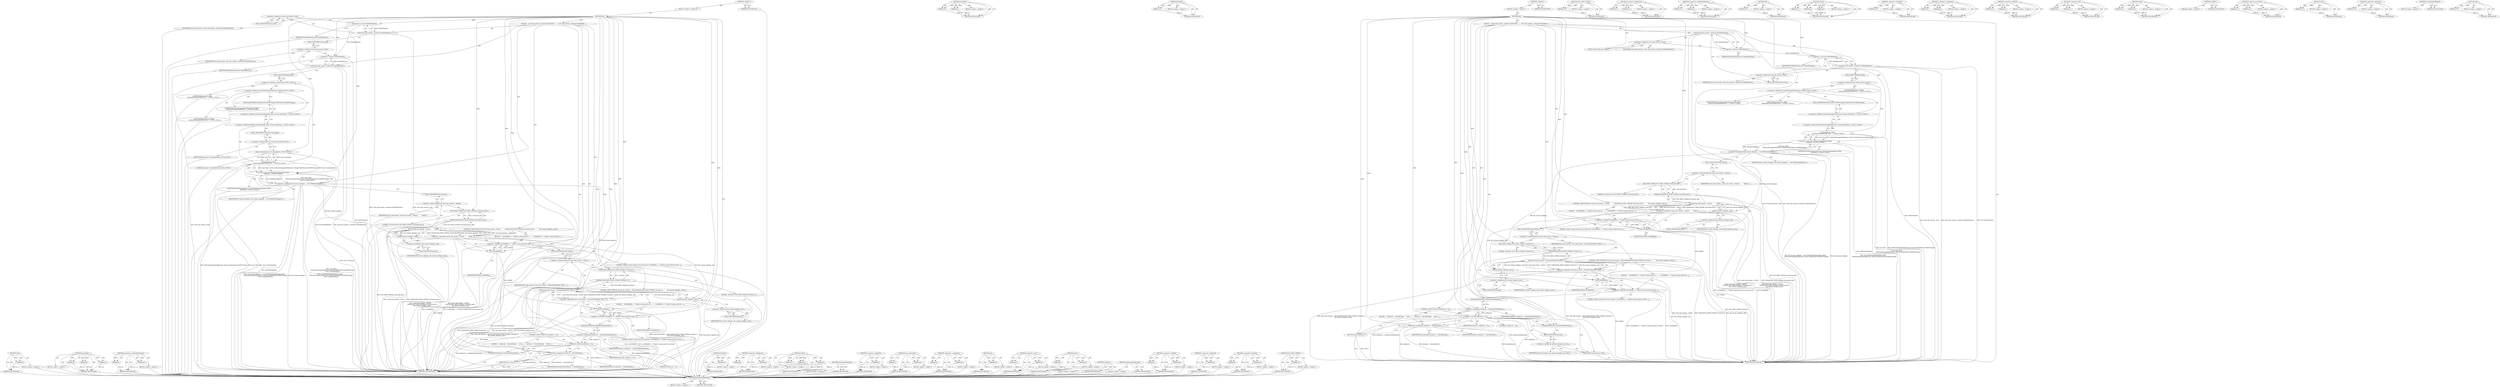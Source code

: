 digraph "get" {
vulnerable_188 [label=<(METHOD,LOG)>];
vulnerable_189 [label=<(PARAM,p1)>];
vulnerable_190 [label=<(BLOCK,&lt;empty&gt;,&lt;empty&gt;)>];
vulnerable_191 [label=<(METHOD_RETURN,ANY)>];
vulnerable_141 [label=<(METHOD,base.Bind)>];
vulnerable_142 [label=<(PARAM,p1)>];
vulnerable_143 [label=<(PARAM,p2)>];
vulnerable_144 [label=<(PARAM,p3)>];
vulnerable_145 [label=<(BLOCK,&lt;empty&gt;,&lt;empty&gt;)>];
vulnerable_146 [label=<(METHOD_RETURN,ANY)>];
vulnerable_166 [label=<(METHOD,&lt;operator&gt;.indirectFieldAccess)>];
vulnerable_167 [label=<(PARAM,p1)>];
vulnerable_168 [label=<(PARAM,p2)>];
vulnerable_169 [label=<(BLOCK,&lt;empty&gt;,&lt;empty&gt;)>];
vulnerable_170 [label=<(METHOD_RETURN,ANY)>];
vulnerable_6 [label=<(METHOD,&lt;global&gt;)<SUB>1</SUB>>];
vulnerable_7 [label=<(BLOCK,&lt;empty&gt;,&lt;empty&gt;)<SUB>1</SUB>>];
vulnerable_8 [label=<(METHOD,Init)<SUB>1</SUB>>];
vulnerable_9 [label=<(BLOCK,{
   resolv_file_watcher_.reset(new FilePathWat...,{
   resolv_file_watcher_.reset(new FilePathWat...)<SUB>1</SUB>>];
vulnerable_10 [label=<(reset,resolv_file_watcher_.reset(new FilePathWatcher))<SUB>2</SUB>>];
vulnerable_11 [label=<(&lt;operator&gt;.fieldAccess,resolv_file_watcher_.reset)<SUB>2</SUB>>];
vulnerable_12 [label=<(IDENTIFIER,resolv_file_watcher_,resolv_file_watcher_.reset(new FilePathWatcher))<SUB>2</SUB>>];
vulnerable_13 [label=<(FIELD_IDENTIFIER,reset,reset)<SUB>2</SUB>>];
vulnerable_14 [label=<(&lt;operator&gt;.new,new FilePathWatcher)<SUB>2</SUB>>];
vulnerable_15 [label=<(IDENTIFIER,FilePathWatcher,new FilePathWatcher)<SUB>2</SUB>>];
vulnerable_16 [label=<(reset,hosts_file_watcher_.reset(new FilePathWatcher))<SUB>3</SUB>>];
vulnerable_17 [label=<(&lt;operator&gt;.fieldAccess,hosts_file_watcher_.reset)<SUB>3</SUB>>];
vulnerable_18 [label=<(IDENTIFIER,hosts_file_watcher_,hosts_file_watcher_.reset(new FilePathWatcher))<SUB>3</SUB>>];
vulnerable_19 [label=<(FIELD_IDENTIFIER,reset,reset)<SUB>3</SUB>>];
vulnerable_20 [label=<(&lt;operator&gt;.new,new FilePathWatcher)<SUB>3</SUB>>];
vulnerable_21 [label=<(IDENTIFIER,FilePathWatcher,new FilePathWatcher)<SUB>3</SUB>>];
vulnerable_22 [label=<(&lt;operator&gt;.assignment,file_watcher_delegate_ = new DNSWatchDelegate(b...)<SUB>4</SUB>>];
vulnerable_23 [label=<(IDENTIFIER,file_watcher_delegate_,file_watcher_delegate_ = new DNSWatchDelegate(b...)<SUB>4</SUB>>];
vulnerable_24 [label="<(&lt;operator&gt;.new,new DNSWatchDelegate(base::Bind(
      &amp;Network...)<SUB>4</SUB>>"];
vulnerable_25 [label="<(IDENTIFIER,DNSWatchDelegate,new DNSWatchDelegate(base::Bind(
      &amp;Network...)<SUB>4</SUB>>"];
vulnerable_26 [label="<(base.Bind,base::Bind(
      &amp;NetworkChangeNotifierLinux::...)<SUB>4</SUB>>"];
vulnerable_27 [label="<(&lt;operator&gt;.fieldAccess,base::Bind)<SUB>4</SUB>>"];
vulnerable_28 [label="<(IDENTIFIER,base,base::Bind(
      &amp;NetworkChangeNotifierLinux::...)<SUB>4</SUB>>"];
vulnerable_29 [label=<(FIELD_IDENTIFIER,Bind,Bind)<SUB>4</SUB>>];
vulnerable_30 [label="<(&lt;operator&gt;.addressOf,&amp;NetworkChangeNotifierLinux::Thread::NotifyObse...)<SUB>5</SUB>>"];
vulnerable_31 [label="<(&lt;operator&gt;.fieldAccess,NetworkChangeNotifierLinux::Thread::NotifyObser...)<SUB>5</SUB>>"];
vulnerable_32 [label="<(&lt;operator&gt;.fieldAccess,NetworkChangeNotifierLinux::Thread)<SUB>5</SUB>>"];
vulnerable_33 [label="<(IDENTIFIER,NetworkChangeNotifierLinux,base::Bind(
      &amp;NetworkChangeNotifierLinux::...)<SUB>5</SUB>>"];
vulnerable_34 [label="<(IDENTIFIER,Thread,base::Bind(
      &amp;NetworkChangeNotifierLinux::...)<SUB>5</SUB>>"];
vulnerable_35 [label=<(FIELD_IDENTIFIER,NotifyObserversOfDNSChange,NotifyObserversOfDNSChange)<SUB>5</SUB>>];
vulnerable_36 [label="<(base.Unretained,base::Unretained(this))<SUB>6</SUB>>"];
vulnerable_37 [label="<(&lt;operator&gt;.fieldAccess,base::Unretained)<SUB>6</SUB>>"];
vulnerable_38 [label="<(IDENTIFIER,base,base::Unretained(this))<SUB>6</SUB>>"];
vulnerable_39 [label=<(FIELD_IDENTIFIER,Unretained,Unretained)<SUB>6</SUB>>];
vulnerable_40 [label="<(LITERAL,this,base::Unretained(this))<SUB>6</SUB>>"];
vulnerable_41 [label=<(CONTROL_STRUCTURE,IF,if (!resolv_file_watcher_-&gt;Watch(
           FilePath(FILE_PATH_LITERAL(&quot;/etc/resolv.conf&quot;)),
           file_watcher_delegate_.get())))<SUB>7</SUB>>];
vulnerable_42 [label=<(&lt;operator&gt;.logicalNot,!resolv_file_watcher_-&gt;Watch(
           FilePa...)<SUB>7</SUB>>];
vulnerable_43 [label=<(Watch,resolv_file_watcher_-&gt;Watch(
           FilePat...)<SUB>7</SUB>>];
vulnerable_44 [label=<(&lt;operator&gt;.indirectFieldAccess,resolv_file_watcher_-&gt;Watch)<SUB>7</SUB>>];
vulnerable_45 [label=<(IDENTIFIER,resolv_file_watcher_,resolv_file_watcher_-&gt;Watch(
           FilePat...)<SUB>7</SUB>>];
vulnerable_46 [label=<(FIELD_IDENTIFIER,Watch,Watch)<SUB>7</SUB>>];
vulnerable_47 [label=<(FilePath,FilePath(FILE_PATH_LITERAL(&quot;/etc/resolv.conf&quot;)))<SUB>8</SUB>>];
vulnerable_48 [label=<(FILE_PATH_LITERAL,FILE_PATH_LITERAL(&quot;/etc/resolv.conf&quot;))<SUB>8</SUB>>];
vulnerable_49 [label=<(LITERAL,&quot;/etc/resolv.conf&quot;,FILE_PATH_LITERAL(&quot;/etc/resolv.conf&quot;))<SUB>8</SUB>>];
vulnerable_50 [label=<(get,file_watcher_delegate_.get())<SUB>9</SUB>>];
vulnerable_51 [label=<(&lt;operator&gt;.fieldAccess,file_watcher_delegate_.get)<SUB>9</SUB>>];
vulnerable_52 [label=<(IDENTIFIER,file_watcher_delegate_,file_watcher_delegate_.get())<SUB>9</SUB>>];
vulnerable_53 [label=<(FIELD_IDENTIFIER,get,get)<SUB>9</SUB>>];
vulnerable_54 [label=<(BLOCK,{
    LOG(ERROR) &lt;&lt; &quot;Failed to setup watch for ...,{
    LOG(ERROR) &lt;&lt; &quot;Failed to setup watch for ...)<SUB>9</SUB>>];
vulnerable_55 [label=<(&lt;operator&gt;.shiftLeft,LOG(ERROR) &lt;&lt; &quot;Failed to setup watch for /etc/r...)<SUB>10</SUB>>];
vulnerable_56 [label=<(LOG,LOG(ERROR))<SUB>10</SUB>>];
vulnerable_57 [label=<(IDENTIFIER,ERROR,LOG(ERROR))<SUB>10</SUB>>];
vulnerable_58 [label=<(LITERAL,&quot;Failed to setup watch for /etc/resolv.conf&quot;,LOG(ERROR) &lt;&lt; &quot;Failed to setup watch for /etc/r...)<SUB>10</SUB>>];
vulnerable_59 [label=<(CONTROL_STRUCTURE,IF,if (!hosts_file_watcher_-&gt;Watch(FilePath(FILE_PATH_LITERAL(&quot;/etc/hosts&quot;)),
          file_watcher_delegate_.get())))<SUB>12</SUB>>];
vulnerable_60 [label=<(&lt;operator&gt;.logicalNot,!hosts_file_watcher_-&gt;Watch(FilePath(FILE_PATH_...)<SUB>12</SUB>>];
vulnerable_61 [label=<(Watch,hosts_file_watcher_-&gt;Watch(FilePath(FILE_PATH_L...)<SUB>12</SUB>>];
vulnerable_62 [label=<(&lt;operator&gt;.indirectFieldAccess,hosts_file_watcher_-&gt;Watch)<SUB>12</SUB>>];
vulnerable_63 [label=<(IDENTIFIER,hosts_file_watcher_,hosts_file_watcher_-&gt;Watch(FilePath(FILE_PATH_L...)<SUB>12</SUB>>];
vulnerable_64 [label=<(FIELD_IDENTIFIER,Watch,Watch)<SUB>12</SUB>>];
vulnerable_65 [label=<(FilePath,FilePath(FILE_PATH_LITERAL(&quot;/etc/hosts&quot;)))<SUB>12</SUB>>];
vulnerable_66 [label=<(FILE_PATH_LITERAL,FILE_PATH_LITERAL(&quot;/etc/hosts&quot;))<SUB>12</SUB>>];
vulnerable_67 [label=<(LITERAL,&quot;/etc/hosts&quot;,FILE_PATH_LITERAL(&quot;/etc/hosts&quot;))<SUB>12</SUB>>];
vulnerable_68 [label=<(get,file_watcher_delegate_.get())<SUB>13</SUB>>];
vulnerable_69 [label=<(&lt;operator&gt;.fieldAccess,file_watcher_delegate_.get)<SUB>13</SUB>>];
vulnerable_70 [label=<(IDENTIFIER,file_watcher_delegate_,file_watcher_delegate_.get())<SUB>13</SUB>>];
vulnerable_71 [label=<(FIELD_IDENTIFIER,get,get)<SUB>13</SUB>>];
vulnerable_72 [label=<(BLOCK,{
    LOG(ERROR) &lt;&lt; &quot;Failed to setup watch for ...,{
    LOG(ERROR) &lt;&lt; &quot;Failed to setup watch for ...)<SUB>13</SUB>>];
vulnerable_73 [label=<(&lt;operator&gt;.shiftLeft,LOG(ERROR) &lt;&lt; &quot;Failed to setup watch for /etc/h...)<SUB>14</SUB>>];
vulnerable_74 [label=<(LOG,LOG(ERROR))<SUB>14</SUB>>];
vulnerable_75 [label=<(IDENTIFIER,ERROR,LOG(ERROR))<SUB>14</SUB>>];
vulnerable_76 [label=<(LITERAL,&quot;Failed to setup watch for /etc/hosts&quot;,LOG(ERROR) &lt;&lt; &quot;Failed to setup watch for /etc/h...)<SUB>14</SUB>>];
vulnerable_77 [label=<(&lt;operator&gt;.assignment,netlink_fd_ = InitializeNetlinkSocket())<SUB>16</SUB>>];
vulnerable_78 [label=<(IDENTIFIER,netlink_fd_,netlink_fd_ = InitializeNetlinkSocket())<SUB>16</SUB>>];
vulnerable_79 [label=<(InitializeNetlinkSocket,InitializeNetlinkSocket())<SUB>16</SUB>>];
vulnerable_80 [label=<(CONTROL_STRUCTURE,IF,if (netlink_fd_ &lt; 0))<SUB>17</SUB>>];
vulnerable_81 [label=<(&lt;operator&gt;.lessThan,netlink_fd_ &lt; 0)<SUB>17</SUB>>];
vulnerable_82 [label=<(IDENTIFIER,netlink_fd_,netlink_fd_ &lt; 0)<SUB>17</SUB>>];
vulnerable_83 [label=<(LITERAL,0,netlink_fd_ &lt; 0)<SUB>17</SUB>>];
vulnerable_84 [label=<(BLOCK,{
    netlink_fd_ = kInvalidSocket;
     return...,{
    netlink_fd_ = kInvalidSocket;
     return...)<SUB>17</SUB>>];
vulnerable_85 [label=<(&lt;operator&gt;.assignment,netlink_fd_ = kInvalidSocket)<SUB>18</SUB>>];
vulnerable_86 [label=<(IDENTIFIER,netlink_fd_,netlink_fd_ = kInvalidSocket)<SUB>18</SUB>>];
vulnerable_87 [label=<(IDENTIFIER,kInvalidSocket,netlink_fd_ = kInvalidSocket)<SUB>18</SUB>>];
vulnerable_88 [label=<(RETURN,return;,return;)<SUB>19</SUB>>];
vulnerable_89 [label=<(ListenForNotifications,ListenForNotifications())<SUB>21</SUB>>];
vulnerable_90 [label=<(METHOD_RETURN,void)<SUB>1</SUB>>];
vulnerable_92 [label=<(METHOD_RETURN,ANY)<SUB>1</SUB>>];
vulnerable_171 [label=<(METHOD,FilePath)>];
vulnerable_172 [label=<(PARAM,p1)>];
vulnerable_173 [label=<(BLOCK,&lt;empty&gt;,&lt;empty&gt;)>];
vulnerable_174 [label=<(METHOD_RETURN,ANY)>];
vulnerable_126 [label=<(METHOD,&lt;operator&gt;.fieldAccess)>];
vulnerable_127 [label=<(PARAM,p1)>];
vulnerable_128 [label=<(PARAM,p2)>];
vulnerable_129 [label=<(BLOCK,&lt;empty&gt;,&lt;empty&gt;)>];
vulnerable_130 [label=<(METHOD_RETURN,ANY)>];
vulnerable_160 [label=<(METHOD,Watch)>];
vulnerable_161 [label=<(PARAM,p1)>];
vulnerable_162 [label=<(PARAM,p2)>];
vulnerable_163 [label=<(PARAM,p3)>];
vulnerable_164 [label=<(BLOCK,&lt;empty&gt;,&lt;empty&gt;)>];
vulnerable_165 [label=<(METHOD_RETURN,ANY)>];
vulnerable_200 [label=<(METHOD,ListenForNotifications)>];
vulnerable_201 [label=<(BLOCK,&lt;empty&gt;,&lt;empty&gt;)>];
vulnerable_202 [label=<(METHOD_RETURN,ANY)>];
vulnerable_156 [label=<(METHOD,&lt;operator&gt;.logicalNot)>];
vulnerable_157 [label=<(PARAM,p1)>];
vulnerable_158 [label=<(BLOCK,&lt;empty&gt;,&lt;empty&gt;)>];
vulnerable_159 [label=<(METHOD_RETURN,ANY)>];
vulnerable_151 [label=<(METHOD,base.Unretained)>];
vulnerable_152 [label=<(PARAM,p1)>];
vulnerable_153 [label=<(PARAM,p2)>];
vulnerable_154 [label=<(BLOCK,&lt;empty&gt;,&lt;empty&gt;)>];
vulnerable_155 [label=<(METHOD_RETURN,ANY)>];
vulnerable_136 [label=<(METHOD,&lt;operator&gt;.assignment)>];
vulnerable_137 [label=<(PARAM,p1)>];
vulnerable_138 [label=<(PARAM,p2)>];
vulnerable_139 [label=<(BLOCK,&lt;empty&gt;,&lt;empty&gt;)>];
vulnerable_140 [label=<(METHOD_RETURN,ANY)>];
vulnerable_179 [label=<(METHOD,get)>];
vulnerable_180 [label=<(PARAM,p1)>];
vulnerable_181 [label=<(BLOCK,&lt;empty&gt;,&lt;empty&gt;)>];
vulnerable_182 [label=<(METHOD_RETURN,ANY)>];
vulnerable_131 [label=<(METHOD,&lt;operator&gt;.new)>];
vulnerable_132 [label=<(PARAM,p1)>];
vulnerable_133 [label=<(PARAM,p2)>];
vulnerable_134 [label=<(BLOCK,&lt;empty&gt;,&lt;empty&gt;)>];
vulnerable_135 [label=<(METHOD_RETURN,ANY)>];
vulnerable_121 [label=<(METHOD,reset)>];
vulnerable_122 [label=<(PARAM,p1)>];
vulnerable_123 [label=<(PARAM,p2)>];
vulnerable_124 [label=<(BLOCK,&lt;empty&gt;,&lt;empty&gt;)>];
vulnerable_125 [label=<(METHOD_RETURN,ANY)>];
vulnerable_115 [label=<(METHOD,&lt;global&gt;)<SUB>1</SUB>>];
vulnerable_116 [label=<(BLOCK,&lt;empty&gt;,&lt;empty&gt;)>];
vulnerable_117 [label=<(METHOD_RETURN,ANY)>];
vulnerable_192 [label=<(METHOD,InitializeNetlinkSocket)>];
vulnerable_193 [label=<(BLOCK,&lt;empty&gt;,&lt;empty&gt;)>];
vulnerable_194 [label=<(METHOD_RETURN,ANY)>];
vulnerable_183 [label=<(METHOD,&lt;operator&gt;.shiftLeft)>];
vulnerable_184 [label=<(PARAM,p1)>];
vulnerable_185 [label=<(PARAM,p2)>];
vulnerable_186 [label=<(BLOCK,&lt;empty&gt;,&lt;empty&gt;)>];
vulnerable_187 [label=<(METHOD_RETURN,ANY)>];
vulnerable_147 [label=<(METHOD,&lt;operator&gt;.addressOf)>];
vulnerable_148 [label=<(PARAM,p1)>];
vulnerable_149 [label=<(BLOCK,&lt;empty&gt;,&lt;empty&gt;)>];
vulnerable_150 [label=<(METHOD_RETURN,ANY)>];
vulnerable_195 [label=<(METHOD,&lt;operator&gt;.lessThan)>];
vulnerable_196 [label=<(PARAM,p1)>];
vulnerable_197 [label=<(PARAM,p2)>];
vulnerable_198 [label=<(BLOCK,&lt;empty&gt;,&lt;empty&gt;)>];
vulnerable_199 [label=<(METHOD_RETURN,ANY)>];
vulnerable_175 [label=<(METHOD,FILE_PATH_LITERAL)>];
vulnerable_176 [label=<(PARAM,p1)>];
vulnerable_177 [label=<(BLOCK,&lt;empty&gt;,&lt;empty&gt;)>];
vulnerable_178 [label=<(METHOD_RETURN,ANY)>];
fixed_185 [label=<(METHOD,InitializeNetlinkSocket)>];
fixed_186 [label=<(BLOCK,&lt;empty&gt;,&lt;empty&gt;)>];
fixed_187 [label=<(METHOD_RETURN,ANY)>];
fixed_140 [label=<(METHOD,base.Bind)>];
fixed_141 [label=<(PARAM,p1)>];
fixed_142 [label=<(PARAM,p2)>];
fixed_143 [label=<(BLOCK,&lt;empty&gt;,&lt;empty&gt;)>];
fixed_144 [label=<(METHOD_RETURN,ANY)>];
fixed_164 [label=<(METHOD,FilePath)>];
fixed_165 [label=<(PARAM,p1)>];
fixed_166 [label=<(BLOCK,&lt;empty&gt;,&lt;empty&gt;)>];
fixed_167 [label=<(METHOD_RETURN,ANY)>];
fixed_6 [label=<(METHOD,&lt;global&gt;)<SUB>1</SUB>>];
fixed_7 [label=<(BLOCK,&lt;empty&gt;,&lt;empty&gt;)<SUB>1</SUB>>];
fixed_8 [label=<(METHOD,Init)<SUB>1</SUB>>];
fixed_9 [label=<(BLOCK,{
   resolv_file_watcher_.reset(new FilePathWat...,{
   resolv_file_watcher_.reset(new FilePathWat...)<SUB>1</SUB>>];
fixed_10 [label=<(reset,resolv_file_watcher_.reset(new FilePathWatcher))<SUB>2</SUB>>];
fixed_11 [label=<(&lt;operator&gt;.fieldAccess,resolv_file_watcher_.reset)<SUB>2</SUB>>];
fixed_12 [label=<(IDENTIFIER,resolv_file_watcher_,resolv_file_watcher_.reset(new FilePathWatcher))<SUB>2</SUB>>];
fixed_13 [label=<(FIELD_IDENTIFIER,reset,reset)<SUB>2</SUB>>];
fixed_14 [label=<(&lt;operator&gt;.new,new FilePathWatcher)<SUB>2</SUB>>];
fixed_15 [label=<(IDENTIFIER,FilePathWatcher,new FilePathWatcher)<SUB>2</SUB>>];
fixed_16 [label=<(reset,hosts_file_watcher_.reset(new FilePathWatcher))<SUB>3</SUB>>];
fixed_17 [label=<(&lt;operator&gt;.fieldAccess,hosts_file_watcher_.reset)<SUB>3</SUB>>];
fixed_18 [label=<(IDENTIFIER,hosts_file_watcher_,hosts_file_watcher_.reset(new FilePathWatcher))<SUB>3</SUB>>];
fixed_19 [label=<(FIELD_IDENTIFIER,reset,reset)<SUB>3</SUB>>];
fixed_20 [label=<(&lt;operator&gt;.new,new FilePathWatcher)<SUB>3</SUB>>];
fixed_21 [label=<(IDENTIFIER,FilePathWatcher,new FilePathWatcher)<SUB>3</SUB>>];
fixed_22 [label=<(&lt;operator&gt;.assignment,file_watcher_delegate_ = new DNSWatchDelegate(b...)<SUB>4</SUB>>];
fixed_23 [label=<(IDENTIFIER,file_watcher_delegate_,file_watcher_delegate_ = new DNSWatchDelegate(b...)<SUB>4</SUB>>];
fixed_24 [label="<(&lt;operator&gt;.new,new DNSWatchDelegate(base::Bind(
      &amp;Network...)<SUB>4</SUB>>"];
fixed_25 [label="<(IDENTIFIER,DNSWatchDelegate,new DNSWatchDelegate(base::Bind(
      &amp;Network...)<SUB>4</SUB>>"];
fixed_26 [label="<(base.Bind,base::Bind(
      &amp;NetworkChangeNotifierLinux::...)<SUB>4</SUB>>"];
fixed_27 [label="<(&lt;operator&gt;.fieldAccess,base::Bind)<SUB>4</SUB>>"];
fixed_28 [label="<(IDENTIFIER,base,base::Bind(
      &amp;NetworkChangeNotifierLinux::...)<SUB>4</SUB>>"];
fixed_29 [label=<(FIELD_IDENTIFIER,Bind,Bind)<SUB>4</SUB>>];
fixed_30 [label="<(&lt;operator&gt;.addressOf,&amp;NetworkChangeNotifierLinux::Thread::NotifyObse...)<SUB>5</SUB>>"];
fixed_31 [label="<(&lt;operator&gt;.fieldAccess,NetworkChangeNotifierLinux::Thread::NotifyObser...)<SUB>5</SUB>>"];
fixed_32 [label="<(&lt;operator&gt;.fieldAccess,NetworkChangeNotifierLinux::Thread)<SUB>5</SUB>>"];
fixed_33 [label="<(IDENTIFIER,NetworkChangeNotifierLinux,base::Bind(
      &amp;NetworkChangeNotifierLinux::...)<SUB>5</SUB>>"];
fixed_34 [label="<(IDENTIFIER,Thread,base::Bind(
      &amp;NetworkChangeNotifierLinux::...)<SUB>5</SUB>>"];
fixed_35 [label=<(FIELD_IDENTIFIER,NotifyObserversOfDNSChange,NotifyObserversOfDNSChange)<SUB>5</SUB>>];
fixed_36 [label=<(CONTROL_STRUCTURE,IF,if (!resolv_file_watcher_-&gt;Watch(
           FilePath(FILE_PATH_LITERAL(&quot;/etc/resolv.conf&quot;)),
           file_watcher_delegate_.get())))<SUB>6</SUB>>];
fixed_37 [label=<(&lt;operator&gt;.logicalNot,!resolv_file_watcher_-&gt;Watch(
           FilePa...)<SUB>6</SUB>>];
fixed_38 [label=<(Watch,resolv_file_watcher_-&gt;Watch(
           FilePat...)<SUB>6</SUB>>];
fixed_39 [label=<(&lt;operator&gt;.indirectFieldAccess,resolv_file_watcher_-&gt;Watch)<SUB>6</SUB>>];
fixed_40 [label=<(IDENTIFIER,resolv_file_watcher_,resolv_file_watcher_-&gt;Watch(
           FilePat...)<SUB>6</SUB>>];
fixed_41 [label=<(FIELD_IDENTIFIER,Watch,Watch)<SUB>6</SUB>>];
fixed_42 [label=<(FilePath,FilePath(FILE_PATH_LITERAL(&quot;/etc/resolv.conf&quot;)))<SUB>7</SUB>>];
fixed_43 [label=<(FILE_PATH_LITERAL,FILE_PATH_LITERAL(&quot;/etc/resolv.conf&quot;))<SUB>7</SUB>>];
fixed_44 [label=<(LITERAL,&quot;/etc/resolv.conf&quot;,FILE_PATH_LITERAL(&quot;/etc/resolv.conf&quot;))<SUB>7</SUB>>];
fixed_45 [label=<(get,file_watcher_delegate_.get())<SUB>8</SUB>>];
fixed_46 [label=<(&lt;operator&gt;.fieldAccess,file_watcher_delegate_.get)<SUB>8</SUB>>];
fixed_47 [label=<(IDENTIFIER,file_watcher_delegate_,file_watcher_delegate_.get())<SUB>8</SUB>>];
fixed_48 [label=<(FIELD_IDENTIFIER,get,get)<SUB>8</SUB>>];
fixed_49 [label=<(BLOCK,{
    LOG(ERROR) &lt;&lt; &quot;Failed to setup watch for ...,{
    LOG(ERROR) &lt;&lt; &quot;Failed to setup watch for ...)<SUB>8</SUB>>];
fixed_50 [label=<(&lt;operator&gt;.shiftLeft,LOG(ERROR) &lt;&lt; &quot;Failed to setup watch for /etc/r...)<SUB>9</SUB>>];
fixed_51 [label=<(LOG,LOG(ERROR))<SUB>9</SUB>>];
fixed_52 [label=<(IDENTIFIER,ERROR,LOG(ERROR))<SUB>9</SUB>>];
fixed_53 [label=<(LITERAL,&quot;Failed to setup watch for /etc/resolv.conf&quot;,LOG(ERROR) &lt;&lt; &quot;Failed to setup watch for /etc/r...)<SUB>9</SUB>>];
fixed_54 [label=<(CONTROL_STRUCTURE,IF,if (!hosts_file_watcher_-&gt;Watch(FilePath(FILE_PATH_LITERAL(&quot;/etc/hosts&quot;)),
          file_watcher_delegate_.get())))<SUB>11</SUB>>];
fixed_55 [label=<(&lt;operator&gt;.logicalNot,!hosts_file_watcher_-&gt;Watch(FilePath(FILE_PATH_...)<SUB>11</SUB>>];
fixed_56 [label=<(Watch,hosts_file_watcher_-&gt;Watch(FilePath(FILE_PATH_L...)<SUB>11</SUB>>];
fixed_57 [label=<(&lt;operator&gt;.indirectFieldAccess,hosts_file_watcher_-&gt;Watch)<SUB>11</SUB>>];
fixed_58 [label=<(IDENTIFIER,hosts_file_watcher_,hosts_file_watcher_-&gt;Watch(FilePath(FILE_PATH_L...)<SUB>11</SUB>>];
fixed_59 [label=<(FIELD_IDENTIFIER,Watch,Watch)<SUB>11</SUB>>];
fixed_60 [label=<(FilePath,FilePath(FILE_PATH_LITERAL(&quot;/etc/hosts&quot;)))<SUB>11</SUB>>];
fixed_61 [label=<(FILE_PATH_LITERAL,FILE_PATH_LITERAL(&quot;/etc/hosts&quot;))<SUB>11</SUB>>];
fixed_62 [label=<(LITERAL,&quot;/etc/hosts&quot;,FILE_PATH_LITERAL(&quot;/etc/hosts&quot;))<SUB>11</SUB>>];
fixed_63 [label=<(get,file_watcher_delegate_.get())<SUB>12</SUB>>];
fixed_64 [label=<(&lt;operator&gt;.fieldAccess,file_watcher_delegate_.get)<SUB>12</SUB>>];
fixed_65 [label=<(IDENTIFIER,file_watcher_delegate_,file_watcher_delegate_.get())<SUB>12</SUB>>];
fixed_66 [label=<(FIELD_IDENTIFIER,get,get)<SUB>12</SUB>>];
fixed_67 [label=<(BLOCK,{
    LOG(ERROR) &lt;&lt; &quot;Failed to setup watch for ...,{
    LOG(ERROR) &lt;&lt; &quot;Failed to setup watch for ...)<SUB>12</SUB>>];
fixed_68 [label=<(&lt;operator&gt;.shiftLeft,LOG(ERROR) &lt;&lt; &quot;Failed to setup watch for /etc/h...)<SUB>13</SUB>>];
fixed_69 [label=<(LOG,LOG(ERROR))<SUB>13</SUB>>];
fixed_70 [label=<(IDENTIFIER,ERROR,LOG(ERROR))<SUB>13</SUB>>];
fixed_71 [label=<(LITERAL,&quot;Failed to setup watch for /etc/hosts&quot;,LOG(ERROR) &lt;&lt; &quot;Failed to setup watch for /etc/h...)<SUB>13</SUB>>];
fixed_72 [label=<(&lt;operator&gt;.assignment,netlink_fd_ = InitializeNetlinkSocket())<SUB>15</SUB>>];
fixed_73 [label=<(IDENTIFIER,netlink_fd_,netlink_fd_ = InitializeNetlinkSocket())<SUB>15</SUB>>];
fixed_74 [label=<(InitializeNetlinkSocket,InitializeNetlinkSocket())<SUB>15</SUB>>];
fixed_75 [label=<(CONTROL_STRUCTURE,IF,if (netlink_fd_ &lt; 0))<SUB>16</SUB>>];
fixed_76 [label=<(&lt;operator&gt;.lessThan,netlink_fd_ &lt; 0)<SUB>16</SUB>>];
fixed_77 [label=<(IDENTIFIER,netlink_fd_,netlink_fd_ &lt; 0)<SUB>16</SUB>>];
fixed_78 [label=<(LITERAL,0,netlink_fd_ &lt; 0)<SUB>16</SUB>>];
fixed_79 [label=<(BLOCK,{
    netlink_fd_ = kInvalidSocket;
     return...,{
    netlink_fd_ = kInvalidSocket;
     return...)<SUB>16</SUB>>];
fixed_80 [label=<(&lt;operator&gt;.assignment,netlink_fd_ = kInvalidSocket)<SUB>17</SUB>>];
fixed_81 [label=<(IDENTIFIER,netlink_fd_,netlink_fd_ = kInvalidSocket)<SUB>17</SUB>>];
fixed_82 [label=<(IDENTIFIER,kInvalidSocket,netlink_fd_ = kInvalidSocket)<SUB>17</SUB>>];
fixed_83 [label=<(RETURN,return;,return;)<SUB>18</SUB>>];
fixed_84 [label=<(ListenForNotifications,ListenForNotifications())<SUB>20</SUB>>];
fixed_85 [label=<(Init,network_manager_api_.Init())<SUB>22</SUB>>];
fixed_86 [label=<(&lt;operator&gt;.fieldAccess,network_manager_api_.Init)<SUB>22</SUB>>];
fixed_87 [label=<(IDENTIFIER,network_manager_api_,network_manager_api_.Init())<SUB>22</SUB>>];
fixed_88 [label=<(FIELD_IDENTIFIER,Init,Init)<SUB>22</SUB>>];
fixed_89 [label=<(METHOD_RETURN,void)<SUB>1</SUB>>];
fixed_91 [label=<(METHOD_RETURN,ANY)<SUB>1</SUB>>];
fixed_168 [label=<(METHOD,FILE_PATH_LITERAL)>];
fixed_169 [label=<(PARAM,p1)>];
fixed_170 [label=<(BLOCK,&lt;empty&gt;,&lt;empty&gt;)>];
fixed_171 [label=<(METHOD_RETURN,ANY)>];
fixed_125 [label=<(METHOD,&lt;operator&gt;.fieldAccess)>];
fixed_126 [label=<(PARAM,p1)>];
fixed_127 [label=<(PARAM,p2)>];
fixed_128 [label=<(BLOCK,&lt;empty&gt;,&lt;empty&gt;)>];
fixed_129 [label=<(METHOD_RETURN,ANY)>];
fixed_159 [label=<(METHOD,&lt;operator&gt;.indirectFieldAccess)>];
fixed_160 [label=<(PARAM,p1)>];
fixed_161 [label=<(PARAM,p2)>];
fixed_162 [label=<(BLOCK,&lt;empty&gt;,&lt;empty&gt;)>];
fixed_163 [label=<(METHOD_RETURN,ANY)>];
fixed_196 [label=<(METHOD,Init)>];
fixed_197 [label=<(PARAM,p1)>];
fixed_198 [label=<(BLOCK,&lt;empty&gt;,&lt;empty&gt;)>];
fixed_199 [label=<(METHOD_RETURN,ANY)>];
fixed_153 [label=<(METHOD,Watch)>];
fixed_154 [label=<(PARAM,p1)>];
fixed_155 [label=<(PARAM,p2)>];
fixed_156 [label=<(PARAM,p3)>];
fixed_157 [label=<(BLOCK,&lt;empty&gt;,&lt;empty&gt;)>];
fixed_158 [label=<(METHOD_RETURN,ANY)>];
fixed_149 [label=<(METHOD,&lt;operator&gt;.logicalNot)>];
fixed_150 [label=<(PARAM,p1)>];
fixed_151 [label=<(BLOCK,&lt;empty&gt;,&lt;empty&gt;)>];
fixed_152 [label=<(METHOD_RETURN,ANY)>];
fixed_135 [label=<(METHOD,&lt;operator&gt;.assignment)>];
fixed_136 [label=<(PARAM,p1)>];
fixed_137 [label=<(PARAM,p2)>];
fixed_138 [label=<(BLOCK,&lt;empty&gt;,&lt;empty&gt;)>];
fixed_139 [label=<(METHOD_RETURN,ANY)>];
fixed_176 [label=<(METHOD,&lt;operator&gt;.shiftLeft)>];
fixed_177 [label=<(PARAM,p1)>];
fixed_178 [label=<(PARAM,p2)>];
fixed_179 [label=<(BLOCK,&lt;empty&gt;,&lt;empty&gt;)>];
fixed_180 [label=<(METHOD_RETURN,ANY)>];
fixed_130 [label=<(METHOD,&lt;operator&gt;.new)>];
fixed_131 [label=<(PARAM,p1)>];
fixed_132 [label=<(PARAM,p2)>];
fixed_133 [label=<(BLOCK,&lt;empty&gt;,&lt;empty&gt;)>];
fixed_134 [label=<(METHOD_RETURN,ANY)>];
fixed_120 [label=<(METHOD,reset)>];
fixed_121 [label=<(PARAM,p1)>];
fixed_122 [label=<(PARAM,p2)>];
fixed_123 [label=<(BLOCK,&lt;empty&gt;,&lt;empty&gt;)>];
fixed_124 [label=<(METHOD_RETURN,ANY)>];
fixed_114 [label=<(METHOD,&lt;global&gt;)<SUB>1</SUB>>];
fixed_115 [label=<(BLOCK,&lt;empty&gt;,&lt;empty&gt;)>];
fixed_116 [label=<(METHOD_RETURN,ANY)>];
fixed_188 [label=<(METHOD,&lt;operator&gt;.lessThan)>];
fixed_189 [label=<(PARAM,p1)>];
fixed_190 [label=<(PARAM,p2)>];
fixed_191 [label=<(BLOCK,&lt;empty&gt;,&lt;empty&gt;)>];
fixed_192 [label=<(METHOD_RETURN,ANY)>];
fixed_181 [label=<(METHOD,LOG)>];
fixed_182 [label=<(PARAM,p1)>];
fixed_183 [label=<(BLOCK,&lt;empty&gt;,&lt;empty&gt;)>];
fixed_184 [label=<(METHOD_RETURN,ANY)>];
fixed_145 [label=<(METHOD,&lt;operator&gt;.addressOf)>];
fixed_146 [label=<(PARAM,p1)>];
fixed_147 [label=<(BLOCK,&lt;empty&gt;,&lt;empty&gt;)>];
fixed_148 [label=<(METHOD_RETURN,ANY)>];
fixed_193 [label=<(METHOD,ListenForNotifications)>];
fixed_194 [label=<(BLOCK,&lt;empty&gt;,&lt;empty&gt;)>];
fixed_195 [label=<(METHOD_RETURN,ANY)>];
fixed_172 [label=<(METHOD,get)>];
fixed_173 [label=<(PARAM,p1)>];
fixed_174 [label=<(BLOCK,&lt;empty&gt;,&lt;empty&gt;)>];
fixed_175 [label=<(METHOD_RETURN,ANY)>];
vulnerable_188 -> vulnerable_189  [key=0, label="AST: "];
vulnerable_188 -> vulnerable_189  [key=1, label="DDG: "];
vulnerable_188 -> vulnerable_190  [key=0, label="AST: "];
vulnerable_188 -> vulnerable_191  [key=0, label="AST: "];
vulnerable_188 -> vulnerable_191  [key=1, label="CFG: "];
vulnerable_189 -> vulnerable_191  [key=0, label="DDG: p1"];
vulnerable_190 -> fixed_185  [key=0];
vulnerable_191 -> fixed_185  [key=0];
vulnerable_141 -> vulnerable_142  [key=0, label="AST: "];
vulnerable_141 -> vulnerable_142  [key=1, label="DDG: "];
vulnerable_141 -> vulnerable_145  [key=0, label="AST: "];
vulnerable_141 -> vulnerable_143  [key=0, label="AST: "];
vulnerable_141 -> vulnerable_143  [key=1, label="DDG: "];
vulnerable_141 -> vulnerable_146  [key=0, label="AST: "];
vulnerable_141 -> vulnerable_146  [key=1, label="CFG: "];
vulnerable_141 -> vulnerable_144  [key=0, label="AST: "];
vulnerable_141 -> vulnerable_144  [key=1, label="DDG: "];
vulnerable_142 -> vulnerable_146  [key=0, label="DDG: p1"];
vulnerable_143 -> vulnerable_146  [key=0, label="DDG: p2"];
vulnerable_144 -> vulnerable_146  [key=0, label="DDG: p3"];
vulnerable_145 -> fixed_185  [key=0];
vulnerable_146 -> fixed_185  [key=0];
vulnerable_166 -> vulnerable_167  [key=0, label="AST: "];
vulnerable_166 -> vulnerable_167  [key=1, label="DDG: "];
vulnerable_166 -> vulnerable_169  [key=0, label="AST: "];
vulnerable_166 -> vulnerable_168  [key=0, label="AST: "];
vulnerable_166 -> vulnerable_168  [key=1, label="DDG: "];
vulnerable_166 -> vulnerable_170  [key=0, label="AST: "];
vulnerable_166 -> vulnerable_170  [key=1, label="CFG: "];
vulnerable_167 -> vulnerable_170  [key=0, label="DDG: p1"];
vulnerable_168 -> vulnerable_170  [key=0, label="DDG: p2"];
vulnerable_169 -> fixed_185  [key=0];
vulnerable_170 -> fixed_185  [key=0];
vulnerable_6 -> vulnerable_7  [key=0, label="AST: "];
vulnerable_6 -> vulnerable_92  [key=0, label="AST: "];
vulnerable_6 -> vulnerable_92  [key=1, label="CFG: "];
vulnerable_7 -> vulnerable_8  [key=0, label="AST: "];
vulnerable_8 -> vulnerable_9  [key=0, label="AST: "];
vulnerable_8 -> vulnerable_90  [key=0, label="AST: "];
vulnerable_8 -> vulnerable_13  [key=0, label="CFG: "];
vulnerable_8 -> vulnerable_77  [key=0, label="DDG: "];
vulnerable_8 -> vulnerable_89  [key=0, label="DDG: "];
vulnerable_8 -> vulnerable_14  [key=0, label="DDG: "];
vulnerable_8 -> vulnerable_20  [key=0, label="DDG: "];
vulnerable_8 -> vulnerable_24  [key=0, label="DDG: "];
vulnerable_8 -> vulnerable_81  [key=0, label="DDG: "];
vulnerable_8 -> vulnerable_85  [key=0, label="DDG: "];
vulnerable_8 -> vulnerable_88  [key=0, label="DDG: "];
vulnerable_8 -> vulnerable_55  [key=0, label="DDG: "];
vulnerable_8 -> vulnerable_73  [key=0, label="DDG: "];
vulnerable_8 -> vulnerable_36  [key=0, label="DDG: "];
vulnerable_8 -> vulnerable_56  [key=0, label="DDG: "];
vulnerable_8 -> vulnerable_74  [key=0, label="DDG: "];
vulnerable_8 -> vulnerable_48  [key=0, label="DDG: "];
vulnerable_8 -> vulnerable_66  [key=0, label="DDG: "];
vulnerable_9 -> vulnerable_10  [key=0, label="AST: "];
vulnerable_9 -> vulnerable_16  [key=0, label="AST: "];
vulnerable_9 -> vulnerable_22  [key=0, label="AST: "];
vulnerable_9 -> vulnerable_41  [key=0, label="AST: "];
vulnerable_9 -> vulnerable_59  [key=0, label="AST: "];
vulnerable_9 -> vulnerable_77  [key=0, label="AST: "];
vulnerable_9 -> vulnerable_80  [key=0, label="AST: "];
vulnerable_9 -> vulnerable_89  [key=0, label="AST: "];
vulnerable_10 -> vulnerable_11  [key=0, label="AST: "];
vulnerable_10 -> vulnerable_14  [key=0, label="AST: "];
vulnerable_10 -> vulnerable_19  [key=0, label="CFG: "];
vulnerable_10 -> vulnerable_90  [key=0, label="DDG: resolv_file_watcher_.reset"];
vulnerable_10 -> vulnerable_90  [key=1, label="DDG: resolv_file_watcher_.reset(new FilePathWatcher)"];
vulnerable_11 -> vulnerable_12  [key=0, label="AST: "];
vulnerable_11 -> vulnerable_13  [key=0, label="AST: "];
vulnerable_11 -> vulnerable_14  [key=0, label="CFG: "];
vulnerable_12 -> fixed_185  [key=0];
vulnerable_13 -> vulnerable_11  [key=0, label="CFG: "];
vulnerable_14 -> vulnerable_15  [key=0, label="AST: "];
vulnerable_14 -> vulnerable_10  [key=0, label="CFG: "];
vulnerable_14 -> vulnerable_10  [key=1, label="DDG: FilePathWatcher"];
vulnerable_14 -> vulnerable_20  [key=0, label="DDG: FilePathWatcher"];
vulnerable_15 -> fixed_185  [key=0];
vulnerable_16 -> vulnerable_17  [key=0, label="AST: "];
vulnerable_16 -> vulnerable_20  [key=0, label="AST: "];
vulnerable_16 -> vulnerable_29  [key=0, label="CFG: "];
vulnerable_16 -> vulnerable_90  [key=0, label="DDG: hosts_file_watcher_.reset"];
vulnerable_16 -> vulnerable_90  [key=1, label="DDG: new FilePathWatcher"];
vulnerable_16 -> vulnerable_90  [key=2, label="DDG: hosts_file_watcher_.reset(new FilePathWatcher)"];
vulnerable_17 -> vulnerable_18  [key=0, label="AST: "];
vulnerable_17 -> vulnerable_19  [key=0, label="AST: "];
vulnerable_17 -> vulnerable_20  [key=0, label="CFG: "];
vulnerable_18 -> fixed_185  [key=0];
vulnerable_19 -> vulnerable_17  [key=0, label="CFG: "];
vulnerable_20 -> vulnerable_21  [key=0, label="AST: "];
vulnerable_20 -> vulnerable_16  [key=0, label="CFG: "];
vulnerable_20 -> vulnerable_16  [key=1, label="DDG: FilePathWatcher"];
vulnerable_20 -> vulnerable_90  [key=0, label="DDG: FilePathWatcher"];
vulnerable_21 -> fixed_185  [key=0];
vulnerable_22 -> vulnerable_23  [key=0, label="AST: "];
vulnerable_22 -> vulnerable_24  [key=0, label="AST: "];
vulnerable_22 -> vulnerable_46  [key=0, label="CFG: "];
vulnerable_22 -> vulnerable_90  [key=0, label="DDG: file_watcher_delegate_"];
vulnerable_22 -> vulnerable_90  [key=1, label="DDG: new DNSWatchDelegate(base::Bind(
      &amp;NetworkChangeNotifierLinux::Thread::NotifyObserversOfDNSChange,
      base::Unretained(this)))"];
vulnerable_22 -> vulnerable_90  [key=2, label="DDG: file_watcher_delegate_ = new DNSWatchDelegate(base::Bind(
      &amp;NetworkChangeNotifierLinux::Thread::NotifyObserversOfDNSChange,
      base::Unretained(this)))"];
vulnerable_22 -> vulnerable_50  [key=0, label="DDG: file_watcher_delegate_"];
vulnerable_22 -> vulnerable_68  [key=0, label="DDG: file_watcher_delegate_"];
vulnerable_23 -> fixed_185  [key=0];
vulnerable_24 -> vulnerable_25  [key=0, label="AST: "];
vulnerable_24 -> vulnerable_26  [key=0, label="AST: "];
vulnerable_24 -> vulnerable_22  [key=0, label="CFG: "];
vulnerable_24 -> vulnerable_22  [key=1, label="DDG: DNSWatchDelegate"];
vulnerable_24 -> vulnerable_22  [key=2, label="DDG: base::Bind(
      &amp;NetworkChangeNotifierLinux::Thread::NotifyObserversOfDNSChange,
      base::Unretained(this))"];
vulnerable_24 -> vulnerable_90  [key=0, label="DDG: base::Bind(
      &amp;NetworkChangeNotifierLinux::Thread::NotifyObserversOfDNSChange,
      base::Unretained(this))"];
vulnerable_24 -> vulnerable_90  [key=1, label="DDG: DNSWatchDelegate"];
vulnerable_25 -> fixed_185  [key=0];
vulnerable_26 -> vulnerable_27  [key=0, label="AST: "];
vulnerable_26 -> vulnerable_30  [key=0, label="AST: "];
vulnerable_26 -> vulnerable_36  [key=0, label="AST: "];
vulnerable_26 -> vulnerable_24  [key=0, label="CFG: "];
vulnerable_26 -> vulnerable_24  [key=1, label="DDG: base::Bind"];
vulnerable_26 -> vulnerable_24  [key=2, label="DDG: &amp;NetworkChangeNotifierLinux::Thread::NotifyObserversOfDNSChange"];
vulnerable_26 -> vulnerable_24  [key=3, label="DDG: base::Unretained(this)"];
vulnerable_26 -> vulnerable_90  [key=0, label="DDG: base::Bind"];
vulnerable_26 -> vulnerable_90  [key=1, label="DDG: &amp;NetworkChangeNotifierLinux::Thread::NotifyObserversOfDNSChange"];
vulnerable_26 -> vulnerable_90  [key=2, label="DDG: base::Unretained(this)"];
vulnerable_27 -> vulnerable_28  [key=0, label="AST: "];
vulnerable_27 -> vulnerable_29  [key=0, label="AST: "];
vulnerable_27 -> vulnerable_32  [key=0, label="CFG: "];
vulnerable_28 -> fixed_185  [key=0];
vulnerable_29 -> vulnerable_27  [key=0, label="CFG: "];
vulnerable_30 -> vulnerable_31  [key=0, label="AST: "];
vulnerable_30 -> vulnerable_39  [key=0, label="CFG: "];
vulnerable_31 -> vulnerable_32  [key=0, label="AST: "];
vulnerable_31 -> vulnerable_35  [key=0, label="AST: "];
vulnerable_31 -> vulnerable_30  [key=0, label="CFG: "];
vulnerable_32 -> vulnerable_33  [key=0, label="AST: "];
vulnerable_32 -> vulnerable_34  [key=0, label="AST: "];
vulnerable_32 -> vulnerable_35  [key=0, label="CFG: "];
vulnerable_33 -> fixed_185  [key=0];
vulnerable_34 -> fixed_185  [key=0];
vulnerable_35 -> vulnerable_31  [key=0, label="CFG: "];
vulnerable_36 -> vulnerable_37  [key=0, label="AST: "];
vulnerable_36 -> vulnerable_40  [key=0, label="AST: "];
vulnerable_36 -> vulnerable_26  [key=0, label="CFG: "];
vulnerable_36 -> vulnerable_26  [key=1, label="DDG: base::Unretained"];
vulnerable_36 -> vulnerable_26  [key=2, label="DDG: this"];
vulnerable_36 -> vulnerable_90  [key=0, label="DDG: base::Unretained"];
vulnerable_37 -> vulnerable_38  [key=0, label="AST: "];
vulnerable_37 -> vulnerable_39  [key=0, label="AST: "];
vulnerable_37 -> vulnerable_36  [key=0, label="CFG: "];
vulnerable_38 -> fixed_185  [key=0];
vulnerable_39 -> vulnerable_37  [key=0, label="CFG: "];
vulnerable_40 -> fixed_185  [key=0];
vulnerable_41 -> vulnerable_42  [key=0, label="AST: "];
vulnerable_41 -> vulnerable_54  [key=0, label="AST: "];
vulnerable_42 -> vulnerable_43  [key=0, label="AST: "];
vulnerable_42 -> vulnerable_56  [key=0, label="CFG: "];
vulnerable_42 -> vulnerable_56  [key=1, label="CDG: "];
vulnerable_42 -> vulnerable_64  [key=0, label="CFG: "];
vulnerable_42 -> vulnerable_90  [key=0, label="DDG: resolv_file_watcher_-&gt;Watch(
           FilePath(FILE_PATH_LITERAL(&quot;/etc/resolv.conf&quot;)),
           file_watcher_delegate_.get())"];
vulnerable_42 -> vulnerable_90  [key=1, label="DDG: !resolv_file_watcher_-&gt;Watch(
           FilePath(FILE_PATH_LITERAL(&quot;/etc/resolv.conf&quot;)),
           file_watcher_delegate_.get())"];
vulnerable_42 -> vulnerable_55  [key=0, label="CDG: "];
vulnerable_43 -> vulnerable_44  [key=0, label="AST: "];
vulnerable_43 -> vulnerable_47  [key=0, label="AST: "];
vulnerable_43 -> vulnerable_50  [key=0, label="AST: "];
vulnerable_43 -> vulnerable_42  [key=0, label="CFG: "];
vulnerable_43 -> vulnerable_42  [key=1, label="DDG: resolv_file_watcher_-&gt;Watch"];
vulnerable_43 -> vulnerable_42  [key=2, label="DDG: FilePath(FILE_PATH_LITERAL(&quot;/etc/resolv.conf&quot;))"];
vulnerable_43 -> vulnerable_42  [key=3, label="DDG: file_watcher_delegate_.get()"];
vulnerable_43 -> vulnerable_90  [key=0, label="DDG: resolv_file_watcher_-&gt;Watch"];
vulnerable_43 -> vulnerable_90  [key=1, label="DDG: FilePath(FILE_PATH_LITERAL(&quot;/etc/resolv.conf&quot;))"];
vulnerable_44 -> vulnerable_45  [key=0, label="AST: "];
vulnerable_44 -> vulnerable_46  [key=0, label="AST: "];
vulnerable_44 -> vulnerable_48  [key=0, label="CFG: "];
vulnerable_45 -> fixed_185  [key=0];
vulnerable_46 -> vulnerable_44  [key=0, label="CFG: "];
vulnerable_47 -> vulnerable_48  [key=0, label="AST: "];
vulnerable_47 -> vulnerable_53  [key=0, label="CFG: "];
vulnerable_47 -> vulnerable_90  [key=0, label="DDG: FILE_PATH_LITERAL(&quot;/etc/resolv.conf&quot;)"];
vulnerable_47 -> vulnerable_43  [key=0, label="DDG: FILE_PATH_LITERAL(&quot;/etc/resolv.conf&quot;)"];
vulnerable_48 -> vulnerable_49  [key=0, label="AST: "];
vulnerable_48 -> vulnerable_47  [key=0, label="CFG: "];
vulnerable_48 -> vulnerable_47  [key=1, label="DDG: &quot;/etc/resolv.conf&quot;"];
vulnerable_49 -> fixed_185  [key=0];
vulnerable_50 -> vulnerable_51  [key=0, label="AST: "];
vulnerable_50 -> vulnerable_43  [key=0, label="CFG: "];
vulnerable_50 -> vulnerable_43  [key=1, label="DDG: file_watcher_delegate_.get"];
vulnerable_50 -> vulnerable_68  [key=0, label="DDG: file_watcher_delegate_.get"];
vulnerable_51 -> vulnerable_52  [key=0, label="AST: "];
vulnerable_51 -> vulnerable_53  [key=0, label="AST: "];
vulnerable_51 -> vulnerable_50  [key=0, label="CFG: "];
vulnerable_52 -> fixed_185  [key=0];
vulnerable_53 -> vulnerable_51  [key=0, label="CFG: "];
vulnerable_54 -> vulnerable_55  [key=0, label="AST: "];
vulnerable_55 -> vulnerable_56  [key=0, label="AST: "];
vulnerable_55 -> vulnerable_58  [key=0, label="AST: "];
vulnerable_55 -> vulnerable_64  [key=0, label="CFG: "];
vulnerable_55 -> vulnerable_90  [key=0, label="DDG: LOG(ERROR)"];
vulnerable_55 -> vulnerable_90  [key=1, label="DDG: LOG(ERROR) &lt;&lt; &quot;Failed to setup watch for /etc/resolv.conf&quot;"];
vulnerable_56 -> vulnerable_57  [key=0, label="AST: "];
vulnerable_56 -> vulnerable_55  [key=0, label="CFG: "];
vulnerable_56 -> vulnerable_55  [key=1, label="DDG: ERROR"];
vulnerable_56 -> vulnerable_90  [key=0, label="DDG: ERROR"];
vulnerable_56 -> vulnerable_74  [key=0, label="DDG: ERROR"];
vulnerable_57 -> fixed_185  [key=0];
vulnerable_58 -> fixed_185  [key=0];
vulnerable_59 -> vulnerable_60  [key=0, label="AST: "];
vulnerable_59 -> vulnerable_72  [key=0, label="AST: "];
vulnerable_60 -> vulnerable_61  [key=0, label="AST: "];
vulnerable_60 -> vulnerable_74  [key=0, label="CFG: "];
vulnerable_60 -> vulnerable_74  [key=1, label="CDG: "];
vulnerable_60 -> vulnerable_79  [key=0, label="CFG: "];
vulnerable_60 -> vulnerable_90  [key=0, label="DDG: hosts_file_watcher_-&gt;Watch(FilePath(FILE_PATH_LITERAL(&quot;/etc/hosts&quot;)),
          file_watcher_delegate_.get())"];
vulnerable_60 -> vulnerable_90  [key=1, label="DDG: !hosts_file_watcher_-&gt;Watch(FilePath(FILE_PATH_LITERAL(&quot;/etc/hosts&quot;)),
          file_watcher_delegate_.get())"];
vulnerable_60 -> vulnerable_73  [key=0, label="CDG: "];
vulnerable_61 -> vulnerable_62  [key=0, label="AST: "];
vulnerable_61 -> vulnerable_65  [key=0, label="AST: "];
vulnerable_61 -> vulnerable_68  [key=0, label="AST: "];
vulnerable_61 -> vulnerable_60  [key=0, label="CFG: "];
vulnerable_61 -> vulnerable_60  [key=1, label="DDG: hosts_file_watcher_-&gt;Watch"];
vulnerable_61 -> vulnerable_60  [key=2, label="DDG: FilePath(FILE_PATH_LITERAL(&quot;/etc/hosts&quot;))"];
vulnerable_61 -> vulnerable_60  [key=3, label="DDG: file_watcher_delegate_.get()"];
vulnerable_61 -> vulnerable_90  [key=0, label="DDG: hosts_file_watcher_-&gt;Watch"];
vulnerable_61 -> vulnerable_90  [key=1, label="DDG: FilePath(FILE_PATH_LITERAL(&quot;/etc/hosts&quot;))"];
vulnerable_61 -> vulnerable_90  [key=2, label="DDG: file_watcher_delegate_.get()"];
vulnerable_62 -> vulnerable_63  [key=0, label="AST: "];
vulnerable_62 -> vulnerable_64  [key=0, label="AST: "];
vulnerable_62 -> vulnerable_66  [key=0, label="CFG: "];
vulnerable_63 -> fixed_185  [key=0];
vulnerable_64 -> vulnerable_62  [key=0, label="CFG: "];
vulnerable_65 -> vulnerable_66  [key=0, label="AST: "];
vulnerable_65 -> vulnerable_71  [key=0, label="CFG: "];
vulnerable_65 -> vulnerable_90  [key=0, label="DDG: FILE_PATH_LITERAL(&quot;/etc/hosts&quot;)"];
vulnerable_65 -> vulnerable_61  [key=0, label="DDG: FILE_PATH_LITERAL(&quot;/etc/hosts&quot;)"];
vulnerable_66 -> vulnerable_67  [key=0, label="AST: "];
vulnerable_66 -> vulnerable_65  [key=0, label="CFG: "];
vulnerable_66 -> vulnerable_65  [key=1, label="DDG: &quot;/etc/hosts&quot;"];
vulnerable_67 -> fixed_185  [key=0];
vulnerable_68 -> vulnerable_69  [key=0, label="AST: "];
vulnerable_68 -> vulnerable_61  [key=0, label="CFG: "];
vulnerable_68 -> vulnerable_61  [key=1, label="DDG: file_watcher_delegate_.get"];
vulnerable_68 -> vulnerable_90  [key=0, label="DDG: file_watcher_delegate_.get"];
vulnerable_69 -> vulnerable_70  [key=0, label="AST: "];
vulnerable_69 -> vulnerable_71  [key=0, label="AST: "];
vulnerable_69 -> vulnerable_68  [key=0, label="CFG: "];
vulnerable_70 -> fixed_185  [key=0];
vulnerable_71 -> vulnerable_69  [key=0, label="CFG: "];
vulnerable_72 -> vulnerable_73  [key=0, label="AST: "];
vulnerable_73 -> vulnerable_74  [key=0, label="AST: "];
vulnerable_73 -> vulnerable_76  [key=0, label="AST: "];
vulnerable_73 -> vulnerable_79  [key=0, label="CFG: "];
vulnerable_73 -> vulnerable_90  [key=0, label="DDG: LOG(ERROR)"];
vulnerable_73 -> vulnerable_90  [key=1, label="DDG: LOG(ERROR) &lt;&lt; &quot;Failed to setup watch for /etc/hosts&quot;"];
vulnerable_74 -> vulnerable_75  [key=0, label="AST: "];
vulnerable_74 -> vulnerable_73  [key=0, label="CFG: "];
vulnerable_74 -> vulnerable_73  [key=1, label="DDG: ERROR"];
vulnerable_74 -> vulnerable_90  [key=0, label="DDG: ERROR"];
vulnerable_75 -> fixed_185  [key=0];
vulnerable_76 -> fixed_185  [key=0];
vulnerable_77 -> vulnerable_78  [key=0, label="AST: "];
vulnerable_77 -> vulnerable_79  [key=0, label="AST: "];
vulnerable_77 -> vulnerable_81  [key=0, label="CFG: "];
vulnerable_77 -> vulnerable_81  [key=1, label="DDG: netlink_fd_"];
vulnerable_77 -> vulnerable_90  [key=0, label="DDG: InitializeNetlinkSocket()"];
vulnerable_77 -> vulnerable_90  [key=1, label="DDG: netlink_fd_ = InitializeNetlinkSocket()"];
vulnerable_78 -> fixed_185  [key=0];
vulnerable_79 -> vulnerable_77  [key=0, label="CFG: "];
vulnerable_80 -> vulnerable_81  [key=0, label="AST: "];
vulnerable_80 -> vulnerable_84  [key=0, label="AST: "];
vulnerable_81 -> vulnerable_82  [key=0, label="AST: "];
vulnerable_81 -> vulnerable_83  [key=0, label="AST: "];
vulnerable_81 -> vulnerable_89  [key=0, label="CFG: "];
vulnerable_81 -> vulnerable_89  [key=1, label="CDG: "];
vulnerable_81 -> vulnerable_85  [key=0, label="CFG: "];
vulnerable_81 -> vulnerable_85  [key=1, label="CDG: "];
vulnerable_81 -> vulnerable_90  [key=0, label="DDG: netlink_fd_ &lt; 0"];
vulnerable_81 -> vulnerable_88  [key=0, label="CDG: "];
vulnerable_82 -> fixed_185  [key=0];
vulnerable_83 -> fixed_185  [key=0];
vulnerable_84 -> vulnerable_85  [key=0, label="AST: "];
vulnerable_84 -> vulnerable_88  [key=0, label="AST: "];
vulnerable_85 -> vulnerable_86  [key=0, label="AST: "];
vulnerable_85 -> vulnerable_87  [key=0, label="AST: "];
vulnerable_85 -> vulnerable_88  [key=0, label="CFG: "];
vulnerable_85 -> vulnerable_90  [key=0, label="DDG: netlink_fd_"];
vulnerable_85 -> vulnerable_90  [key=1, label="DDG: netlink_fd_ = kInvalidSocket"];
vulnerable_85 -> vulnerable_90  [key=2, label="DDG: kInvalidSocket"];
vulnerable_86 -> fixed_185  [key=0];
vulnerable_87 -> fixed_185  [key=0];
vulnerable_88 -> vulnerable_90  [key=0, label="CFG: "];
vulnerable_88 -> vulnerable_90  [key=1, label="DDG: &lt;RET&gt;"];
vulnerable_89 -> vulnerable_90  [key=0, label="CFG: "];
vulnerable_90 -> fixed_185  [key=0];
vulnerable_92 -> fixed_185  [key=0];
vulnerable_171 -> vulnerable_172  [key=0, label="AST: "];
vulnerable_171 -> vulnerable_172  [key=1, label="DDG: "];
vulnerable_171 -> vulnerable_173  [key=0, label="AST: "];
vulnerable_171 -> vulnerable_174  [key=0, label="AST: "];
vulnerable_171 -> vulnerable_174  [key=1, label="CFG: "];
vulnerable_172 -> vulnerable_174  [key=0, label="DDG: p1"];
vulnerable_173 -> fixed_185  [key=0];
vulnerable_174 -> fixed_185  [key=0];
vulnerable_126 -> vulnerable_127  [key=0, label="AST: "];
vulnerable_126 -> vulnerable_127  [key=1, label="DDG: "];
vulnerable_126 -> vulnerable_129  [key=0, label="AST: "];
vulnerable_126 -> vulnerable_128  [key=0, label="AST: "];
vulnerable_126 -> vulnerable_128  [key=1, label="DDG: "];
vulnerable_126 -> vulnerable_130  [key=0, label="AST: "];
vulnerable_126 -> vulnerable_130  [key=1, label="CFG: "];
vulnerable_127 -> vulnerable_130  [key=0, label="DDG: p1"];
vulnerable_128 -> vulnerable_130  [key=0, label="DDG: p2"];
vulnerable_129 -> fixed_185  [key=0];
vulnerable_130 -> fixed_185  [key=0];
vulnerable_160 -> vulnerable_161  [key=0, label="AST: "];
vulnerable_160 -> vulnerable_161  [key=1, label="DDG: "];
vulnerable_160 -> vulnerable_164  [key=0, label="AST: "];
vulnerable_160 -> vulnerable_162  [key=0, label="AST: "];
vulnerable_160 -> vulnerable_162  [key=1, label="DDG: "];
vulnerable_160 -> vulnerable_165  [key=0, label="AST: "];
vulnerable_160 -> vulnerable_165  [key=1, label="CFG: "];
vulnerable_160 -> vulnerable_163  [key=0, label="AST: "];
vulnerable_160 -> vulnerable_163  [key=1, label="DDG: "];
vulnerable_161 -> vulnerable_165  [key=0, label="DDG: p1"];
vulnerable_162 -> vulnerable_165  [key=0, label="DDG: p2"];
vulnerable_163 -> vulnerable_165  [key=0, label="DDG: p3"];
vulnerable_164 -> fixed_185  [key=0];
vulnerable_165 -> fixed_185  [key=0];
vulnerable_200 -> vulnerable_201  [key=0, label="AST: "];
vulnerable_200 -> vulnerable_202  [key=0, label="AST: "];
vulnerable_200 -> vulnerable_202  [key=1, label="CFG: "];
vulnerable_201 -> fixed_185  [key=0];
vulnerable_202 -> fixed_185  [key=0];
vulnerable_156 -> vulnerable_157  [key=0, label="AST: "];
vulnerable_156 -> vulnerable_157  [key=1, label="DDG: "];
vulnerable_156 -> vulnerable_158  [key=0, label="AST: "];
vulnerable_156 -> vulnerable_159  [key=0, label="AST: "];
vulnerable_156 -> vulnerable_159  [key=1, label="CFG: "];
vulnerable_157 -> vulnerable_159  [key=0, label="DDG: p1"];
vulnerable_158 -> fixed_185  [key=0];
vulnerable_159 -> fixed_185  [key=0];
vulnerable_151 -> vulnerable_152  [key=0, label="AST: "];
vulnerable_151 -> vulnerable_152  [key=1, label="DDG: "];
vulnerable_151 -> vulnerable_154  [key=0, label="AST: "];
vulnerable_151 -> vulnerable_153  [key=0, label="AST: "];
vulnerable_151 -> vulnerable_153  [key=1, label="DDG: "];
vulnerable_151 -> vulnerable_155  [key=0, label="AST: "];
vulnerable_151 -> vulnerable_155  [key=1, label="CFG: "];
vulnerable_152 -> vulnerable_155  [key=0, label="DDG: p1"];
vulnerable_153 -> vulnerable_155  [key=0, label="DDG: p2"];
vulnerable_154 -> fixed_185  [key=0];
vulnerable_155 -> fixed_185  [key=0];
vulnerable_136 -> vulnerable_137  [key=0, label="AST: "];
vulnerable_136 -> vulnerable_137  [key=1, label="DDG: "];
vulnerable_136 -> vulnerable_139  [key=0, label="AST: "];
vulnerable_136 -> vulnerable_138  [key=0, label="AST: "];
vulnerable_136 -> vulnerable_138  [key=1, label="DDG: "];
vulnerable_136 -> vulnerable_140  [key=0, label="AST: "];
vulnerable_136 -> vulnerable_140  [key=1, label="CFG: "];
vulnerable_137 -> vulnerable_140  [key=0, label="DDG: p1"];
vulnerable_138 -> vulnerable_140  [key=0, label="DDG: p2"];
vulnerable_139 -> fixed_185  [key=0];
vulnerable_140 -> fixed_185  [key=0];
vulnerable_179 -> vulnerable_180  [key=0, label="AST: "];
vulnerable_179 -> vulnerable_180  [key=1, label="DDG: "];
vulnerable_179 -> vulnerable_181  [key=0, label="AST: "];
vulnerable_179 -> vulnerable_182  [key=0, label="AST: "];
vulnerable_179 -> vulnerable_182  [key=1, label="CFG: "];
vulnerable_180 -> vulnerable_182  [key=0, label="DDG: p1"];
vulnerable_181 -> fixed_185  [key=0];
vulnerable_182 -> fixed_185  [key=0];
vulnerable_131 -> vulnerable_132  [key=0, label="AST: "];
vulnerable_131 -> vulnerable_132  [key=1, label="DDG: "];
vulnerable_131 -> vulnerable_134  [key=0, label="AST: "];
vulnerable_131 -> vulnerable_133  [key=0, label="AST: "];
vulnerable_131 -> vulnerable_133  [key=1, label="DDG: "];
vulnerable_131 -> vulnerable_135  [key=0, label="AST: "];
vulnerable_131 -> vulnerable_135  [key=1, label="CFG: "];
vulnerable_132 -> vulnerable_135  [key=0, label="DDG: p1"];
vulnerable_133 -> vulnerable_135  [key=0, label="DDG: p2"];
vulnerable_134 -> fixed_185  [key=0];
vulnerable_135 -> fixed_185  [key=0];
vulnerable_121 -> vulnerable_122  [key=0, label="AST: "];
vulnerable_121 -> vulnerable_122  [key=1, label="DDG: "];
vulnerable_121 -> vulnerable_124  [key=0, label="AST: "];
vulnerable_121 -> vulnerable_123  [key=0, label="AST: "];
vulnerable_121 -> vulnerable_123  [key=1, label="DDG: "];
vulnerable_121 -> vulnerable_125  [key=0, label="AST: "];
vulnerable_121 -> vulnerable_125  [key=1, label="CFG: "];
vulnerable_122 -> vulnerable_125  [key=0, label="DDG: p1"];
vulnerable_123 -> vulnerable_125  [key=0, label="DDG: p2"];
vulnerable_124 -> fixed_185  [key=0];
vulnerable_125 -> fixed_185  [key=0];
vulnerable_115 -> vulnerable_116  [key=0, label="AST: "];
vulnerable_115 -> vulnerable_117  [key=0, label="AST: "];
vulnerable_115 -> vulnerable_117  [key=1, label="CFG: "];
vulnerable_116 -> fixed_185  [key=0];
vulnerable_117 -> fixed_185  [key=0];
vulnerable_192 -> vulnerable_193  [key=0, label="AST: "];
vulnerable_192 -> vulnerable_194  [key=0, label="AST: "];
vulnerable_192 -> vulnerable_194  [key=1, label="CFG: "];
vulnerable_193 -> fixed_185  [key=0];
vulnerable_194 -> fixed_185  [key=0];
vulnerable_183 -> vulnerable_184  [key=0, label="AST: "];
vulnerable_183 -> vulnerable_184  [key=1, label="DDG: "];
vulnerable_183 -> vulnerable_186  [key=0, label="AST: "];
vulnerable_183 -> vulnerable_185  [key=0, label="AST: "];
vulnerable_183 -> vulnerable_185  [key=1, label="DDG: "];
vulnerable_183 -> vulnerable_187  [key=0, label="AST: "];
vulnerable_183 -> vulnerable_187  [key=1, label="CFG: "];
vulnerable_184 -> vulnerable_187  [key=0, label="DDG: p1"];
vulnerable_185 -> vulnerable_187  [key=0, label="DDG: p2"];
vulnerable_186 -> fixed_185  [key=0];
vulnerable_187 -> fixed_185  [key=0];
vulnerable_147 -> vulnerable_148  [key=0, label="AST: "];
vulnerable_147 -> vulnerable_148  [key=1, label="DDG: "];
vulnerable_147 -> vulnerable_149  [key=0, label="AST: "];
vulnerable_147 -> vulnerable_150  [key=0, label="AST: "];
vulnerable_147 -> vulnerable_150  [key=1, label="CFG: "];
vulnerable_148 -> vulnerable_150  [key=0, label="DDG: p1"];
vulnerable_149 -> fixed_185  [key=0];
vulnerable_150 -> fixed_185  [key=0];
vulnerable_195 -> vulnerable_196  [key=0, label="AST: "];
vulnerable_195 -> vulnerable_196  [key=1, label="DDG: "];
vulnerable_195 -> vulnerable_198  [key=0, label="AST: "];
vulnerable_195 -> vulnerable_197  [key=0, label="AST: "];
vulnerable_195 -> vulnerable_197  [key=1, label="DDG: "];
vulnerable_195 -> vulnerable_199  [key=0, label="AST: "];
vulnerable_195 -> vulnerable_199  [key=1, label="CFG: "];
vulnerable_196 -> vulnerable_199  [key=0, label="DDG: p1"];
vulnerable_197 -> vulnerable_199  [key=0, label="DDG: p2"];
vulnerable_198 -> fixed_185  [key=0];
vulnerable_199 -> fixed_185  [key=0];
vulnerable_175 -> vulnerable_176  [key=0, label="AST: "];
vulnerable_175 -> vulnerable_176  [key=1, label="DDG: "];
vulnerable_175 -> vulnerable_177  [key=0, label="AST: "];
vulnerable_175 -> vulnerable_178  [key=0, label="AST: "];
vulnerable_175 -> vulnerable_178  [key=1, label="CFG: "];
vulnerable_176 -> vulnerable_178  [key=0, label="DDG: p1"];
vulnerable_177 -> fixed_185  [key=0];
vulnerable_178 -> fixed_185  [key=0];
fixed_185 -> fixed_186  [key=0, label="AST: "];
fixed_185 -> fixed_187  [key=0, label="AST: "];
fixed_185 -> fixed_187  [key=1, label="CFG: "];
fixed_140 -> fixed_141  [key=0, label="AST: "];
fixed_140 -> fixed_141  [key=1, label="DDG: "];
fixed_140 -> fixed_143  [key=0, label="AST: "];
fixed_140 -> fixed_142  [key=0, label="AST: "];
fixed_140 -> fixed_142  [key=1, label="DDG: "];
fixed_140 -> fixed_144  [key=0, label="AST: "];
fixed_140 -> fixed_144  [key=1, label="CFG: "];
fixed_141 -> fixed_144  [key=0, label="DDG: p1"];
fixed_142 -> fixed_144  [key=0, label="DDG: p2"];
fixed_164 -> fixed_165  [key=0, label="AST: "];
fixed_164 -> fixed_165  [key=1, label="DDG: "];
fixed_164 -> fixed_166  [key=0, label="AST: "];
fixed_164 -> fixed_167  [key=0, label="AST: "];
fixed_164 -> fixed_167  [key=1, label="CFG: "];
fixed_165 -> fixed_167  [key=0, label="DDG: p1"];
fixed_6 -> fixed_7  [key=0, label="AST: "];
fixed_6 -> fixed_91  [key=0, label="AST: "];
fixed_6 -> fixed_91  [key=1, label="CFG: "];
fixed_7 -> fixed_8  [key=0, label="AST: "];
fixed_8 -> fixed_9  [key=0, label="AST: "];
fixed_8 -> fixed_89  [key=0, label="AST: "];
fixed_8 -> fixed_13  [key=0, label="CFG: "];
fixed_8 -> fixed_72  [key=0, label="DDG: "];
fixed_8 -> fixed_84  [key=0, label="DDG: "];
fixed_8 -> fixed_14  [key=0, label="DDG: "];
fixed_8 -> fixed_20  [key=0, label="DDG: "];
fixed_8 -> fixed_24  [key=0, label="DDG: "];
fixed_8 -> fixed_76  [key=0, label="DDG: "];
fixed_8 -> fixed_80  [key=0, label="DDG: "];
fixed_8 -> fixed_83  [key=0, label="DDG: "];
fixed_8 -> fixed_50  [key=0, label="DDG: "];
fixed_8 -> fixed_68  [key=0, label="DDG: "];
fixed_8 -> fixed_51  [key=0, label="DDG: "];
fixed_8 -> fixed_69  [key=0, label="DDG: "];
fixed_8 -> fixed_43  [key=0, label="DDG: "];
fixed_8 -> fixed_61  [key=0, label="DDG: "];
fixed_9 -> fixed_10  [key=0, label="AST: "];
fixed_9 -> fixed_16  [key=0, label="AST: "];
fixed_9 -> fixed_22  [key=0, label="AST: "];
fixed_9 -> fixed_36  [key=0, label="AST: "];
fixed_9 -> fixed_54  [key=0, label="AST: "];
fixed_9 -> fixed_72  [key=0, label="AST: "];
fixed_9 -> fixed_75  [key=0, label="AST: "];
fixed_9 -> fixed_84  [key=0, label="AST: "];
fixed_9 -> fixed_85  [key=0, label="AST: "];
fixed_10 -> fixed_11  [key=0, label="AST: "];
fixed_10 -> fixed_14  [key=0, label="AST: "];
fixed_10 -> fixed_19  [key=0, label="CFG: "];
fixed_10 -> fixed_89  [key=0, label="DDG: resolv_file_watcher_.reset"];
fixed_10 -> fixed_89  [key=1, label="DDG: resolv_file_watcher_.reset(new FilePathWatcher)"];
fixed_11 -> fixed_12  [key=0, label="AST: "];
fixed_11 -> fixed_13  [key=0, label="AST: "];
fixed_11 -> fixed_14  [key=0, label="CFG: "];
fixed_13 -> fixed_11  [key=0, label="CFG: "];
fixed_14 -> fixed_15  [key=0, label="AST: "];
fixed_14 -> fixed_10  [key=0, label="CFG: "];
fixed_14 -> fixed_10  [key=1, label="DDG: FilePathWatcher"];
fixed_14 -> fixed_20  [key=0, label="DDG: FilePathWatcher"];
fixed_16 -> fixed_17  [key=0, label="AST: "];
fixed_16 -> fixed_20  [key=0, label="AST: "];
fixed_16 -> fixed_29  [key=0, label="CFG: "];
fixed_16 -> fixed_89  [key=0, label="DDG: hosts_file_watcher_.reset"];
fixed_16 -> fixed_89  [key=1, label="DDG: new FilePathWatcher"];
fixed_16 -> fixed_89  [key=2, label="DDG: hosts_file_watcher_.reset(new FilePathWatcher)"];
fixed_17 -> fixed_18  [key=0, label="AST: "];
fixed_17 -> fixed_19  [key=0, label="AST: "];
fixed_17 -> fixed_20  [key=0, label="CFG: "];
fixed_19 -> fixed_17  [key=0, label="CFG: "];
fixed_20 -> fixed_21  [key=0, label="AST: "];
fixed_20 -> fixed_16  [key=0, label="CFG: "];
fixed_20 -> fixed_16  [key=1, label="DDG: FilePathWatcher"];
fixed_20 -> fixed_89  [key=0, label="DDG: FilePathWatcher"];
fixed_22 -> fixed_23  [key=0, label="AST: "];
fixed_22 -> fixed_24  [key=0, label="AST: "];
fixed_22 -> fixed_41  [key=0, label="CFG: "];
fixed_22 -> fixed_89  [key=0, label="DDG: file_watcher_delegate_"];
fixed_22 -> fixed_89  [key=1, label="DDG: new DNSWatchDelegate(base::Bind(
      &amp;NetworkChangeNotifierLinux::Thread::NotifyObserversOfDNSChange))"];
fixed_22 -> fixed_89  [key=2, label="DDG: file_watcher_delegate_ = new DNSWatchDelegate(base::Bind(
      &amp;NetworkChangeNotifierLinux::Thread::NotifyObserversOfDNSChange))"];
fixed_22 -> fixed_45  [key=0, label="DDG: file_watcher_delegate_"];
fixed_22 -> fixed_63  [key=0, label="DDG: file_watcher_delegate_"];
fixed_24 -> fixed_25  [key=0, label="AST: "];
fixed_24 -> fixed_26  [key=0, label="AST: "];
fixed_24 -> fixed_22  [key=0, label="CFG: "];
fixed_24 -> fixed_22  [key=1, label="DDG: DNSWatchDelegate"];
fixed_24 -> fixed_22  [key=2, label="DDG: base::Bind(
      &amp;NetworkChangeNotifierLinux::Thread::NotifyObserversOfDNSChange)"];
fixed_24 -> fixed_89  [key=0, label="DDG: base::Bind(
      &amp;NetworkChangeNotifierLinux::Thread::NotifyObserversOfDNSChange)"];
fixed_24 -> fixed_89  [key=1, label="DDG: DNSWatchDelegate"];
fixed_26 -> fixed_27  [key=0, label="AST: "];
fixed_26 -> fixed_30  [key=0, label="AST: "];
fixed_26 -> fixed_24  [key=0, label="CFG: "];
fixed_26 -> fixed_24  [key=1, label="DDG: base::Bind"];
fixed_26 -> fixed_24  [key=2, label="DDG: &amp;NetworkChangeNotifierLinux::Thread::NotifyObserversOfDNSChange"];
fixed_26 -> fixed_89  [key=0, label="DDG: base::Bind"];
fixed_26 -> fixed_89  [key=1, label="DDG: &amp;NetworkChangeNotifierLinux::Thread::NotifyObserversOfDNSChange"];
fixed_27 -> fixed_28  [key=0, label="AST: "];
fixed_27 -> fixed_29  [key=0, label="AST: "];
fixed_27 -> fixed_32  [key=0, label="CFG: "];
fixed_29 -> fixed_27  [key=0, label="CFG: "];
fixed_30 -> fixed_31  [key=0, label="AST: "];
fixed_30 -> fixed_26  [key=0, label="CFG: "];
fixed_31 -> fixed_32  [key=0, label="AST: "];
fixed_31 -> fixed_35  [key=0, label="AST: "];
fixed_31 -> fixed_30  [key=0, label="CFG: "];
fixed_32 -> fixed_33  [key=0, label="AST: "];
fixed_32 -> fixed_34  [key=0, label="AST: "];
fixed_32 -> fixed_35  [key=0, label="CFG: "];
fixed_35 -> fixed_31  [key=0, label="CFG: "];
fixed_36 -> fixed_37  [key=0, label="AST: "];
fixed_36 -> fixed_49  [key=0, label="AST: "];
fixed_37 -> fixed_38  [key=0, label="AST: "];
fixed_37 -> fixed_51  [key=0, label="CFG: "];
fixed_37 -> fixed_51  [key=1, label="CDG: "];
fixed_37 -> fixed_59  [key=0, label="CFG: "];
fixed_37 -> fixed_89  [key=0, label="DDG: resolv_file_watcher_-&gt;Watch(
           FilePath(FILE_PATH_LITERAL(&quot;/etc/resolv.conf&quot;)),
           file_watcher_delegate_.get())"];
fixed_37 -> fixed_89  [key=1, label="DDG: !resolv_file_watcher_-&gt;Watch(
           FilePath(FILE_PATH_LITERAL(&quot;/etc/resolv.conf&quot;)),
           file_watcher_delegate_.get())"];
fixed_37 -> fixed_50  [key=0, label="CDG: "];
fixed_38 -> fixed_39  [key=0, label="AST: "];
fixed_38 -> fixed_42  [key=0, label="AST: "];
fixed_38 -> fixed_45  [key=0, label="AST: "];
fixed_38 -> fixed_37  [key=0, label="CFG: "];
fixed_38 -> fixed_37  [key=1, label="DDG: resolv_file_watcher_-&gt;Watch"];
fixed_38 -> fixed_37  [key=2, label="DDG: FilePath(FILE_PATH_LITERAL(&quot;/etc/resolv.conf&quot;))"];
fixed_38 -> fixed_37  [key=3, label="DDG: file_watcher_delegate_.get()"];
fixed_38 -> fixed_89  [key=0, label="DDG: resolv_file_watcher_-&gt;Watch"];
fixed_38 -> fixed_89  [key=1, label="DDG: FilePath(FILE_PATH_LITERAL(&quot;/etc/resolv.conf&quot;))"];
fixed_39 -> fixed_40  [key=0, label="AST: "];
fixed_39 -> fixed_41  [key=0, label="AST: "];
fixed_39 -> fixed_43  [key=0, label="CFG: "];
fixed_41 -> fixed_39  [key=0, label="CFG: "];
fixed_42 -> fixed_43  [key=0, label="AST: "];
fixed_42 -> fixed_48  [key=0, label="CFG: "];
fixed_42 -> fixed_89  [key=0, label="DDG: FILE_PATH_LITERAL(&quot;/etc/resolv.conf&quot;)"];
fixed_42 -> fixed_38  [key=0, label="DDG: FILE_PATH_LITERAL(&quot;/etc/resolv.conf&quot;)"];
fixed_43 -> fixed_44  [key=0, label="AST: "];
fixed_43 -> fixed_42  [key=0, label="CFG: "];
fixed_43 -> fixed_42  [key=1, label="DDG: &quot;/etc/resolv.conf&quot;"];
fixed_45 -> fixed_46  [key=0, label="AST: "];
fixed_45 -> fixed_38  [key=0, label="CFG: "];
fixed_45 -> fixed_38  [key=1, label="DDG: file_watcher_delegate_.get"];
fixed_45 -> fixed_63  [key=0, label="DDG: file_watcher_delegate_.get"];
fixed_46 -> fixed_47  [key=0, label="AST: "];
fixed_46 -> fixed_48  [key=0, label="AST: "];
fixed_46 -> fixed_45  [key=0, label="CFG: "];
fixed_48 -> fixed_46  [key=0, label="CFG: "];
fixed_49 -> fixed_50  [key=0, label="AST: "];
fixed_50 -> fixed_51  [key=0, label="AST: "];
fixed_50 -> fixed_53  [key=0, label="AST: "];
fixed_50 -> fixed_59  [key=0, label="CFG: "];
fixed_50 -> fixed_89  [key=0, label="DDG: LOG(ERROR)"];
fixed_50 -> fixed_89  [key=1, label="DDG: LOG(ERROR) &lt;&lt; &quot;Failed to setup watch for /etc/resolv.conf&quot;"];
fixed_51 -> fixed_52  [key=0, label="AST: "];
fixed_51 -> fixed_50  [key=0, label="CFG: "];
fixed_51 -> fixed_50  [key=1, label="DDG: ERROR"];
fixed_51 -> fixed_89  [key=0, label="DDG: ERROR"];
fixed_51 -> fixed_69  [key=0, label="DDG: ERROR"];
fixed_54 -> fixed_55  [key=0, label="AST: "];
fixed_54 -> fixed_67  [key=0, label="AST: "];
fixed_55 -> fixed_56  [key=0, label="AST: "];
fixed_55 -> fixed_69  [key=0, label="CFG: "];
fixed_55 -> fixed_69  [key=1, label="CDG: "];
fixed_55 -> fixed_74  [key=0, label="CFG: "];
fixed_55 -> fixed_89  [key=0, label="DDG: hosts_file_watcher_-&gt;Watch(FilePath(FILE_PATH_LITERAL(&quot;/etc/hosts&quot;)),
          file_watcher_delegate_.get())"];
fixed_55 -> fixed_89  [key=1, label="DDG: !hosts_file_watcher_-&gt;Watch(FilePath(FILE_PATH_LITERAL(&quot;/etc/hosts&quot;)),
          file_watcher_delegate_.get())"];
fixed_55 -> fixed_68  [key=0, label="CDG: "];
fixed_56 -> fixed_57  [key=0, label="AST: "];
fixed_56 -> fixed_60  [key=0, label="AST: "];
fixed_56 -> fixed_63  [key=0, label="AST: "];
fixed_56 -> fixed_55  [key=0, label="CFG: "];
fixed_56 -> fixed_55  [key=1, label="DDG: hosts_file_watcher_-&gt;Watch"];
fixed_56 -> fixed_55  [key=2, label="DDG: FilePath(FILE_PATH_LITERAL(&quot;/etc/hosts&quot;))"];
fixed_56 -> fixed_55  [key=3, label="DDG: file_watcher_delegate_.get()"];
fixed_56 -> fixed_89  [key=0, label="DDG: hosts_file_watcher_-&gt;Watch"];
fixed_56 -> fixed_89  [key=1, label="DDG: FilePath(FILE_PATH_LITERAL(&quot;/etc/hosts&quot;))"];
fixed_56 -> fixed_89  [key=2, label="DDG: file_watcher_delegate_.get()"];
fixed_57 -> fixed_58  [key=0, label="AST: "];
fixed_57 -> fixed_59  [key=0, label="AST: "];
fixed_57 -> fixed_61  [key=0, label="CFG: "];
fixed_59 -> fixed_57  [key=0, label="CFG: "];
fixed_60 -> fixed_61  [key=0, label="AST: "];
fixed_60 -> fixed_66  [key=0, label="CFG: "];
fixed_60 -> fixed_89  [key=0, label="DDG: FILE_PATH_LITERAL(&quot;/etc/hosts&quot;)"];
fixed_60 -> fixed_56  [key=0, label="DDG: FILE_PATH_LITERAL(&quot;/etc/hosts&quot;)"];
fixed_61 -> fixed_62  [key=0, label="AST: "];
fixed_61 -> fixed_60  [key=0, label="CFG: "];
fixed_61 -> fixed_60  [key=1, label="DDG: &quot;/etc/hosts&quot;"];
fixed_63 -> fixed_64  [key=0, label="AST: "];
fixed_63 -> fixed_56  [key=0, label="CFG: "];
fixed_63 -> fixed_56  [key=1, label="DDG: file_watcher_delegate_.get"];
fixed_63 -> fixed_89  [key=0, label="DDG: file_watcher_delegate_.get"];
fixed_64 -> fixed_65  [key=0, label="AST: "];
fixed_64 -> fixed_66  [key=0, label="AST: "];
fixed_64 -> fixed_63  [key=0, label="CFG: "];
fixed_66 -> fixed_64  [key=0, label="CFG: "];
fixed_67 -> fixed_68  [key=0, label="AST: "];
fixed_68 -> fixed_69  [key=0, label="AST: "];
fixed_68 -> fixed_71  [key=0, label="AST: "];
fixed_68 -> fixed_74  [key=0, label="CFG: "];
fixed_68 -> fixed_89  [key=0, label="DDG: LOG(ERROR)"];
fixed_68 -> fixed_89  [key=1, label="DDG: LOG(ERROR) &lt;&lt; &quot;Failed to setup watch for /etc/hosts&quot;"];
fixed_69 -> fixed_70  [key=0, label="AST: "];
fixed_69 -> fixed_68  [key=0, label="CFG: "];
fixed_69 -> fixed_68  [key=1, label="DDG: ERROR"];
fixed_69 -> fixed_89  [key=0, label="DDG: ERROR"];
fixed_72 -> fixed_73  [key=0, label="AST: "];
fixed_72 -> fixed_74  [key=0, label="AST: "];
fixed_72 -> fixed_76  [key=0, label="CFG: "];
fixed_72 -> fixed_76  [key=1, label="DDG: netlink_fd_"];
fixed_72 -> fixed_89  [key=0, label="DDG: InitializeNetlinkSocket()"];
fixed_72 -> fixed_89  [key=1, label="DDG: netlink_fd_ = InitializeNetlinkSocket()"];
fixed_74 -> fixed_72  [key=0, label="CFG: "];
fixed_75 -> fixed_76  [key=0, label="AST: "];
fixed_75 -> fixed_79  [key=0, label="AST: "];
fixed_76 -> fixed_77  [key=0, label="AST: "];
fixed_76 -> fixed_78  [key=0, label="AST: "];
fixed_76 -> fixed_84  [key=0, label="CFG: "];
fixed_76 -> fixed_84  [key=1, label="CDG: "];
fixed_76 -> fixed_80  [key=0, label="CFG: "];
fixed_76 -> fixed_80  [key=1, label="CDG: "];
fixed_76 -> fixed_89  [key=0, label="DDG: netlink_fd_ &lt; 0"];
fixed_76 -> fixed_83  [key=0, label="CDG: "];
fixed_76 -> fixed_85  [key=0, label="CDG: "];
fixed_76 -> fixed_88  [key=0, label="CDG: "];
fixed_76 -> fixed_86  [key=0, label="CDG: "];
fixed_79 -> fixed_80  [key=0, label="AST: "];
fixed_79 -> fixed_83  [key=0, label="AST: "];
fixed_80 -> fixed_81  [key=0, label="AST: "];
fixed_80 -> fixed_82  [key=0, label="AST: "];
fixed_80 -> fixed_83  [key=0, label="CFG: "];
fixed_80 -> fixed_89  [key=0, label="DDG: netlink_fd_"];
fixed_80 -> fixed_89  [key=1, label="DDG: netlink_fd_ = kInvalidSocket"];
fixed_80 -> fixed_89  [key=2, label="DDG: kInvalidSocket"];
fixed_83 -> fixed_89  [key=0, label="CFG: "];
fixed_83 -> fixed_89  [key=1, label="DDG: &lt;RET&gt;"];
fixed_84 -> fixed_88  [key=0, label="CFG: "];
fixed_85 -> fixed_86  [key=0, label="AST: "];
fixed_85 -> fixed_89  [key=0, label="CFG: "];
fixed_86 -> fixed_87  [key=0, label="AST: "];
fixed_86 -> fixed_88  [key=0, label="AST: "];
fixed_86 -> fixed_85  [key=0, label="CFG: "];
fixed_88 -> fixed_86  [key=0, label="CFG: "];
fixed_168 -> fixed_169  [key=0, label="AST: "];
fixed_168 -> fixed_169  [key=1, label="DDG: "];
fixed_168 -> fixed_170  [key=0, label="AST: "];
fixed_168 -> fixed_171  [key=0, label="AST: "];
fixed_168 -> fixed_171  [key=1, label="CFG: "];
fixed_169 -> fixed_171  [key=0, label="DDG: p1"];
fixed_125 -> fixed_126  [key=0, label="AST: "];
fixed_125 -> fixed_126  [key=1, label="DDG: "];
fixed_125 -> fixed_128  [key=0, label="AST: "];
fixed_125 -> fixed_127  [key=0, label="AST: "];
fixed_125 -> fixed_127  [key=1, label="DDG: "];
fixed_125 -> fixed_129  [key=0, label="AST: "];
fixed_125 -> fixed_129  [key=1, label="CFG: "];
fixed_126 -> fixed_129  [key=0, label="DDG: p1"];
fixed_127 -> fixed_129  [key=0, label="DDG: p2"];
fixed_159 -> fixed_160  [key=0, label="AST: "];
fixed_159 -> fixed_160  [key=1, label="DDG: "];
fixed_159 -> fixed_162  [key=0, label="AST: "];
fixed_159 -> fixed_161  [key=0, label="AST: "];
fixed_159 -> fixed_161  [key=1, label="DDG: "];
fixed_159 -> fixed_163  [key=0, label="AST: "];
fixed_159 -> fixed_163  [key=1, label="CFG: "];
fixed_160 -> fixed_163  [key=0, label="DDG: p1"];
fixed_161 -> fixed_163  [key=0, label="DDG: p2"];
fixed_196 -> fixed_197  [key=0, label="AST: "];
fixed_196 -> fixed_197  [key=1, label="DDG: "];
fixed_196 -> fixed_198  [key=0, label="AST: "];
fixed_196 -> fixed_199  [key=0, label="AST: "];
fixed_196 -> fixed_199  [key=1, label="CFG: "];
fixed_197 -> fixed_199  [key=0, label="DDG: p1"];
fixed_153 -> fixed_154  [key=0, label="AST: "];
fixed_153 -> fixed_154  [key=1, label="DDG: "];
fixed_153 -> fixed_157  [key=0, label="AST: "];
fixed_153 -> fixed_155  [key=0, label="AST: "];
fixed_153 -> fixed_155  [key=1, label="DDG: "];
fixed_153 -> fixed_158  [key=0, label="AST: "];
fixed_153 -> fixed_158  [key=1, label="CFG: "];
fixed_153 -> fixed_156  [key=0, label="AST: "];
fixed_153 -> fixed_156  [key=1, label="DDG: "];
fixed_154 -> fixed_158  [key=0, label="DDG: p1"];
fixed_155 -> fixed_158  [key=0, label="DDG: p2"];
fixed_156 -> fixed_158  [key=0, label="DDG: p3"];
fixed_149 -> fixed_150  [key=0, label="AST: "];
fixed_149 -> fixed_150  [key=1, label="DDG: "];
fixed_149 -> fixed_151  [key=0, label="AST: "];
fixed_149 -> fixed_152  [key=0, label="AST: "];
fixed_149 -> fixed_152  [key=1, label="CFG: "];
fixed_150 -> fixed_152  [key=0, label="DDG: p1"];
fixed_135 -> fixed_136  [key=0, label="AST: "];
fixed_135 -> fixed_136  [key=1, label="DDG: "];
fixed_135 -> fixed_138  [key=0, label="AST: "];
fixed_135 -> fixed_137  [key=0, label="AST: "];
fixed_135 -> fixed_137  [key=1, label="DDG: "];
fixed_135 -> fixed_139  [key=0, label="AST: "];
fixed_135 -> fixed_139  [key=1, label="CFG: "];
fixed_136 -> fixed_139  [key=0, label="DDG: p1"];
fixed_137 -> fixed_139  [key=0, label="DDG: p2"];
fixed_176 -> fixed_177  [key=0, label="AST: "];
fixed_176 -> fixed_177  [key=1, label="DDG: "];
fixed_176 -> fixed_179  [key=0, label="AST: "];
fixed_176 -> fixed_178  [key=0, label="AST: "];
fixed_176 -> fixed_178  [key=1, label="DDG: "];
fixed_176 -> fixed_180  [key=0, label="AST: "];
fixed_176 -> fixed_180  [key=1, label="CFG: "];
fixed_177 -> fixed_180  [key=0, label="DDG: p1"];
fixed_178 -> fixed_180  [key=0, label="DDG: p2"];
fixed_130 -> fixed_131  [key=0, label="AST: "];
fixed_130 -> fixed_131  [key=1, label="DDG: "];
fixed_130 -> fixed_133  [key=0, label="AST: "];
fixed_130 -> fixed_132  [key=0, label="AST: "];
fixed_130 -> fixed_132  [key=1, label="DDG: "];
fixed_130 -> fixed_134  [key=0, label="AST: "];
fixed_130 -> fixed_134  [key=1, label="CFG: "];
fixed_131 -> fixed_134  [key=0, label="DDG: p1"];
fixed_132 -> fixed_134  [key=0, label="DDG: p2"];
fixed_120 -> fixed_121  [key=0, label="AST: "];
fixed_120 -> fixed_121  [key=1, label="DDG: "];
fixed_120 -> fixed_123  [key=0, label="AST: "];
fixed_120 -> fixed_122  [key=0, label="AST: "];
fixed_120 -> fixed_122  [key=1, label="DDG: "];
fixed_120 -> fixed_124  [key=0, label="AST: "];
fixed_120 -> fixed_124  [key=1, label="CFG: "];
fixed_121 -> fixed_124  [key=0, label="DDG: p1"];
fixed_122 -> fixed_124  [key=0, label="DDG: p2"];
fixed_114 -> fixed_115  [key=0, label="AST: "];
fixed_114 -> fixed_116  [key=0, label="AST: "];
fixed_114 -> fixed_116  [key=1, label="CFG: "];
fixed_188 -> fixed_189  [key=0, label="AST: "];
fixed_188 -> fixed_189  [key=1, label="DDG: "];
fixed_188 -> fixed_191  [key=0, label="AST: "];
fixed_188 -> fixed_190  [key=0, label="AST: "];
fixed_188 -> fixed_190  [key=1, label="DDG: "];
fixed_188 -> fixed_192  [key=0, label="AST: "];
fixed_188 -> fixed_192  [key=1, label="CFG: "];
fixed_189 -> fixed_192  [key=0, label="DDG: p1"];
fixed_190 -> fixed_192  [key=0, label="DDG: p2"];
fixed_181 -> fixed_182  [key=0, label="AST: "];
fixed_181 -> fixed_182  [key=1, label="DDG: "];
fixed_181 -> fixed_183  [key=0, label="AST: "];
fixed_181 -> fixed_184  [key=0, label="AST: "];
fixed_181 -> fixed_184  [key=1, label="CFG: "];
fixed_182 -> fixed_184  [key=0, label="DDG: p1"];
fixed_145 -> fixed_146  [key=0, label="AST: "];
fixed_145 -> fixed_146  [key=1, label="DDG: "];
fixed_145 -> fixed_147  [key=0, label="AST: "];
fixed_145 -> fixed_148  [key=0, label="AST: "];
fixed_145 -> fixed_148  [key=1, label="CFG: "];
fixed_146 -> fixed_148  [key=0, label="DDG: p1"];
fixed_193 -> fixed_194  [key=0, label="AST: "];
fixed_193 -> fixed_195  [key=0, label="AST: "];
fixed_193 -> fixed_195  [key=1, label="CFG: "];
fixed_172 -> fixed_173  [key=0, label="AST: "];
fixed_172 -> fixed_173  [key=1, label="DDG: "];
fixed_172 -> fixed_174  [key=0, label="AST: "];
fixed_172 -> fixed_175  [key=0, label="AST: "];
fixed_172 -> fixed_175  [key=1, label="CFG: "];
fixed_173 -> fixed_175  [key=0, label="DDG: p1"];
}
